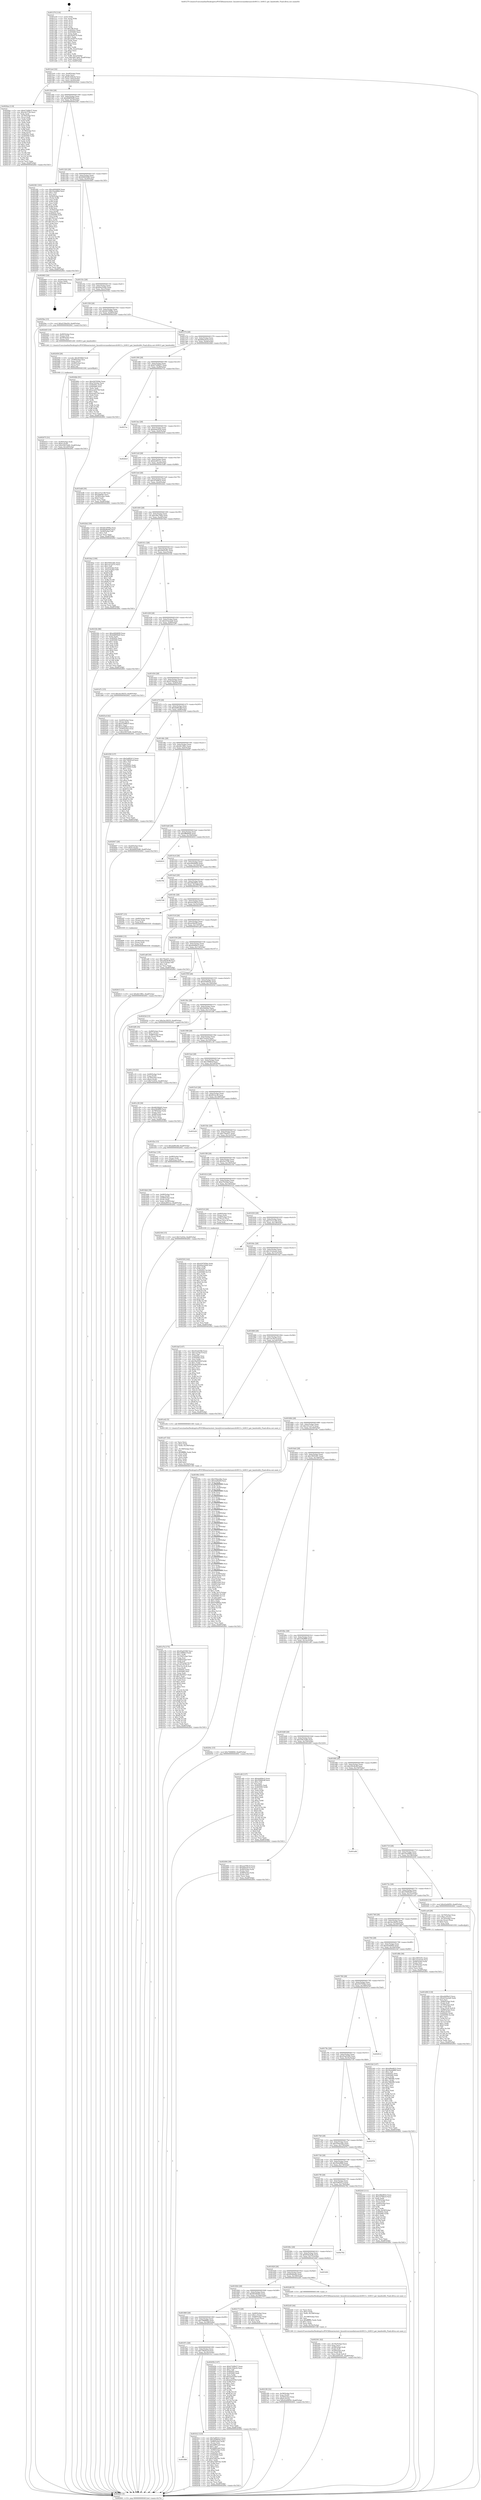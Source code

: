 digraph "0x401270" {
  label = "0x401270 (/mnt/c/Users/mathe/Desktop/tcc/POCII/binaries/extr_linuxdriversmediatunersfc0013.c_fc0013_get_bandwidth_Final-ollvm.out::main(0))"
  labelloc = "t"
  node[shape=record]

  Entry [label="",width=0.3,height=0.3,shape=circle,fillcolor=black,style=filled]
  "0x4012e4" [label="{
     0x4012e4 [32]\l
     | [instrs]\l
     &nbsp;&nbsp;0x4012e4 \<+6\>: mov -0xa8(%rbp),%eax\l
     &nbsp;&nbsp;0x4012ea \<+2\>: mov %eax,%ecx\l
     &nbsp;&nbsp;0x4012ec \<+6\>: sub $0x8c329a34,%ecx\l
     &nbsp;&nbsp;0x4012f2 \<+6\>: mov %eax,-0xbc(%rbp)\l
     &nbsp;&nbsp;0x4012f8 \<+6\>: mov %ecx,-0xc0(%rbp)\l
     &nbsp;&nbsp;0x4012fe \<+6\>: je 00000000004020ee \<main+0xe7e\>\l
  }"]
  "0x4020ee" [label="{
     0x4020ee [118]\l
     | [instrs]\l
     &nbsp;&nbsp;0x4020ee \<+5\>: mov $0xb7249b37,%eax\l
     &nbsp;&nbsp;0x4020f3 \<+5\>: mov $0xc9c570b,%ecx\l
     &nbsp;&nbsp;0x4020f8 \<+2\>: xor %edx,%edx\l
     &nbsp;&nbsp;0x4020fa \<+4\>: mov -0x78(%rbp),%rsi\l
     &nbsp;&nbsp;0x4020fe \<+2\>: mov (%rsi),%edi\l
     &nbsp;&nbsp;0x402100 \<+3\>: mov %edx,%r8d\l
     &nbsp;&nbsp;0x402103 \<+3\>: sub %edi,%r8d\l
     &nbsp;&nbsp;0x402106 \<+2\>: mov %edx,%edi\l
     &nbsp;&nbsp;0x402108 \<+3\>: sub $0x1,%edi\l
     &nbsp;&nbsp;0x40210b \<+3\>: add %edi,%r8d\l
     &nbsp;&nbsp;0x40210e \<+2\>: mov %edx,%edi\l
     &nbsp;&nbsp;0x402110 \<+3\>: sub %r8d,%edi\l
     &nbsp;&nbsp;0x402113 \<+4\>: mov -0x78(%rbp),%rsi\l
     &nbsp;&nbsp;0x402117 \<+2\>: mov %edi,(%rsi)\l
     &nbsp;&nbsp;0x402119 \<+7\>: mov 0x40505c,%edi\l
     &nbsp;&nbsp;0x402120 \<+8\>: mov 0x405060,%r8d\l
     &nbsp;&nbsp;0x402128 \<+3\>: sub $0x1,%edx\l
     &nbsp;&nbsp;0x40212b \<+3\>: mov %edi,%r9d\l
     &nbsp;&nbsp;0x40212e \<+3\>: add %edx,%r9d\l
     &nbsp;&nbsp;0x402131 \<+4\>: imul %r9d,%edi\l
     &nbsp;&nbsp;0x402135 \<+3\>: and $0x1,%edi\l
     &nbsp;&nbsp;0x402138 \<+3\>: cmp $0x0,%edi\l
     &nbsp;&nbsp;0x40213b \<+4\>: sete %r10b\l
     &nbsp;&nbsp;0x40213f \<+4\>: cmp $0xa,%r8d\l
     &nbsp;&nbsp;0x402143 \<+4\>: setl %r11b\l
     &nbsp;&nbsp;0x402147 \<+3\>: mov %r10b,%bl\l
     &nbsp;&nbsp;0x40214a \<+3\>: and %r11b,%bl\l
     &nbsp;&nbsp;0x40214d \<+3\>: xor %r11b,%r10b\l
     &nbsp;&nbsp;0x402150 \<+3\>: or %r10b,%bl\l
     &nbsp;&nbsp;0x402153 \<+3\>: test $0x1,%bl\l
     &nbsp;&nbsp;0x402156 \<+3\>: cmovne %ecx,%eax\l
     &nbsp;&nbsp;0x402159 \<+6\>: mov %eax,-0xa8(%rbp)\l
     &nbsp;&nbsp;0x40215f \<+5\>: jmp 0000000000402841 \<main+0x15d1\>\l
  }"]
  "0x401304" [label="{
     0x401304 [28]\l
     | [instrs]\l
     &nbsp;&nbsp;0x401304 \<+5\>: jmp 0000000000401309 \<main+0x99\>\l
     &nbsp;&nbsp;0x401309 \<+6\>: mov -0xbc(%rbp),%eax\l
     &nbsp;&nbsp;0x40130f \<+5\>: sub $0x8d8f56d9,%eax\l
     &nbsp;&nbsp;0x401314 \<+6\>: mov %eax,-0xc4(%rbp)\l
     &nbsp;&nbsp;0x40131a \<+6\>: je 0000000000402381 \<main+0x1111\>\l
  }"]
  Exit [label="",width=0.3,height=0.3,shape=circle,fillcolor=black,style=filled,peripheries=2]
  "0x402381" [label="{
     0x402381 [181]\l
     | [instrs]\l
     &nbsp;&nbsp;0x402381 \<+5\>: mov $0xe4004609,%eax\l
     &nbsp;&nbsp;0x402386 \<+5\>: mov $0x33ed4f6d,%ecx\l
     &nbsp;&nbsp;0x40238b \<+2\>: mov $0x1,%dl\l
     &nbsp;&nbsp;0x40238d \<+2\>: xor %esi,%esi\l
     &nbsp;&nbsp;0x40238f \<+4\>: mov -0x50(%rbp),%rdi\l
     &nbsp;&nbsp;0x402393 \<+3\>: mov (%rdi),%r8d\l
     &nbsp;&nbsp;0x402396 \<+3\>: mov %esi,%r9d\l
     &nbsp;&nbsp;0x402399 \<+3\>: sub %r8d,%r9d\l
     &nbsp;&nbsp;0x40239c \<+3\>: mov %esi,%r8d\l
     &nbsp;&nbsp;0x40239f \<+4\>: sub $0x1,%r8d\l
     &nbsp;&nbsp;0x4023a3 \<+3\>: add %r8d,%r9d\l
     &nbsp;&nbsp;0x4023a6 \<+3\>: sub %r9d,%esi\l
     &nbsp;&nbsp;0x4023a9 \<+4\>: mov -0x50(%rbp),%rdi\l
     &nbsp;&nbsp;0x4023ad \<+2\>: mov %esi,(%rdi)\l
     &nbsp;&nbsp;0x4023af \<+7\>: mov 0x40505c,%esi\l
     &nbsp;&nbsp;0x4023b6 \<+8\>: mov 0x405060,%r8d\l
     &nbsp;&nbsp;0x4023be \<+3\>: mov %esi,%r9d\l
     &nbsp;&nbsp;0x4023c1 \<+7\>: sub $0x7f51ce7c,%r9d\l
     &nbsp;&nbsp;0x4023c8 \<+4\>: sub $0x1,%r9d\l
     &nbsp;&nbsp;0x4023cc \<+7\>: add $0x7f51ce7c,%r9d\l
     &nbsp;&nbsp;0x4023d3 \<+4\>: imul %r9d,%esi\l
     &nbsp;&nbsp;0x4023d7 \<+3\>: and $0x1,%esi\l
     &nbsp;&nbsp;0x4023da \<+3\>: cmp $0x0,%esi\l
     &nbsp;&nbsp;0x4023dd \<+4\>: sete %r10b\l
     &nbsp;&nbsp;0x4023e1 \<+4\>: cmp $0xa,%r8d\l
     &nbsp;&nbsp;0x4023e5 \<+4\>: setl %r11b\l
     &nbsp;&nbsp;0x4023e9 \<+3\>: mov %r10b,%bl\l
     &nbsp;&nbsp;0x4023ec \<+3\>: xor $0xff,%bl\l
     &nbsp;&nbsp;0x4023ef \<+3\>: mov %r11b,%r14b\l
     &nbsp;&nbsp;0x4023f2 \<+4\>: xor $0xff,%r14b\l
     &nbsp;&nbsp;0x4023f6 \<+3\>: xor $0x0,%dl\l
     &nbsp;&nbsp;0x4023f9 \<+3\>: mov %bl,%r15b\l
     &nbsp;&nbsp;0x4023fc \<+4\>: and $0x0,%r15b\l
     &nbsp;&nbsp;0x402400 \<+3\>: and %dl,%r10b\l
     &nbsp;&nbsp;0x402403 \<+3\>: mov %r14b,%r12b\l
     &nbsp;&nbsp;0x402406 \<+4\>: and $0x0,%r12b\l
     &nbsp;&nbsp;0x40240a \<+3\>: and %dl,%r11b\l
     &nbsp;&nbsp;0x40240d \<+3\>: or %r10b,%r15b\l
     &nbsp;&nbsp;0x402410 \<+3\>: or %r11b,%r12b\l
     &nbsp;&nbsp;0x402413 \<+3\>: xor %r12b,%r15b\l
     &nbsp;&nbsp;0x402416 \<+3\>: or %r14b,%bl\l
     &nbsp;&nbsp;0x402419 \<+3\>: xor $0xff,%bl\l
     &nbsp;&nbsp;0x40241c \<+3\>: or $0x0,%dl\l
     &nbsp;&nbsp;0x40241f \<+2\>: and %dl,%bl\l
     &nbsp;&nbsp;0x402421 \<+3\>: or %bl,%r15b\l
     &nbsp;&nbsp;0x402424 \<+4\>: test $0x1,%r15b\l
     &nbsp;&nbsp;0x402428 \<+3\>: cmovne %ecx,%eax\l
     &nbsp;&nbsp;0x40242b \<+6\>: mov %eax,-0xa8(%rbp)\l
     &nbsp;&nbsp;0x402431 \<+5\>: jmp 0000000000402841 \<main+0x15d1\>\l
  }"]
  "0x401320" [label="{
     0x401320 [28]\l
     | [instrs]\l
     &nbsp;&nbsp;0x401320 \<+5\>: jmp 0000000000401325 \<main+0xb5\>\l
     &nbsp;&nbsp;0x401325 \<+6\>: mov -0xbc(%rbp),%eax\l
     &nbsp;&nbsp;0x40132b \<+5\>: sub $0x8d9020d8,%eax\l
     &nbsp;&nbsp;0x401330 \<+6\>: mov %eax,-0xc8(%rbp)\l
     &nbsp;&nbsp;0x401336 \<+6\>: je 0000000000402663 \<main+0x13f3\>\l
  }"]
  "0x402615" [label="{
     0x402615 [15]\l
     | [instrs]\l
     &nbsp;&nbsp;0x402615 \<+10\>: movl $0xdb15ff2c,-0xa8(%rbp)\l
     &nbsp;&nbsp;0x40261f \<+5\>: jmp 0000000000402841 \<main+0x15d1\>\l
  }"]
  "0x402663" [label="{
     0x402663 [24]\l
     | [instrs]\l
     &nbsp;&nbsp;0x402663 \<+7\>: mov -0xa0(%rbp),%rax\l
     &nbsp;&nbsp;0x40266a \<+2\>: mov (%rax),%eax\l
     &nbsp;&nbsp;0x40266c \<+4\>: lea -0x28(%rbp),%rsp\l
     &nbsp;&nbsp;0x402670 \<+1\>: pop %rbx\l
     &nbsp;&nbsp;0x402671 \<+2\>: pop %r12\l
     &nbsp;&nbsp;0x402673 \<+2\>: pop %r13\l
     &nbsp;&nbsp;0x402675 \<+2\>: pop %r14\l
     &nbsp;&nbsp;0x402677 \<+2\>: pop %r15\l
     &nbsp;&nbsp;0x402679 \<+1\>: pop %rbp\l
     &nbsp;&nbsp;0x40267a \<+1\>: ret\l
  }"]
  "0x40133c" [label="{
     0x40133c [28]\l
     | [instrs]\l
     &nbsp;&nbsp;0x40133c \<+5\>: jmp 0000000000401341 \<main+0xd1\>\l
     &nbsp;&nbsp;0x401341 \<+6\>: mov -0xbc(%rbp),%eax\l
     &nbsp;&nbsp;0x401347 \<+5\>: sub $0xb0a224d4,%eax\l
     &nbsp;&nbsp;0x40134c \<+6\>: mov %eax,-0xcc(%rbp)\l
     &nbsp;&nbsp;0x401352 \<+6\>: je 00000000004025be \<main+0x134e\>\l
  }"]
  "0x402606" [label="{
     0x402606 [15]\l
     | [instrs]\l
     &nbsp;&nbsp;0x402606 \<+4\>: mov -0x58(%rbp),%rax\l
     &nbsp;&nbsp;0x40260a \<+3\>: mov (%rax),%rax\l
     &nbsp;&nbsp;0x40260d \<+3\>: mov %rax,%rdi\l
     &nbsp;&nbsp;0x402610 \<+5\>: call 0000000000401030 \<free@plt\>\l
     | [calls]\l
     &nbsp;&nbsp;0x401030 \{1\} (unknown)\l
  }"]
  "0x4025be" [label="{
     0x4025be [15]\l
     | [instrs]\l
     &nbsp;&nbsp;0x4025be \<+10\>: movl $0xd159ed34,-0xa8(%rbp)\l
     &nbsp;&nbsp;0x4025c8 \<+5\>: jmp 0000000000402841 \<main+0x15d1\>\l
  }"]
  "0x401358" [label="{
     0x401358 [28]\l
     | [instrs]\l
     &nbsp;&nbsp;0x401358 \<+5\>: jmp 000000000040135d \<main+0xed\>\l
     &nbsp;&nbsp;0x40135d \<+6\>: mov -0xbc(%rbp),%eax\l
     &nbsp;&nbsp;0x401363 \<+5\>: sub $0xb615668a,%eax\l
     &nbsp;&nbsp;0x401368 \<+6\>: mov %eax,-0xd0(%rbp)\l
     &nbsp;&nbsp;0x40136e \<+6\>: je 0000000000402445 \<main+0x11d5\>\l
  }"]
  "0x402530" [label="{
     0x402530 [142]\l
     | [instrs]\l
     &nbsp;&nbsp;0x402530 \<+5\>: mov $0x430765bb,%edx\l
     &nbsp;&nbsp;0x402535 \<+5\>: mov $0xb0a224d4,%esi\l
     &nbsp;&nbsp;0x40253a \<+3\>: mov $0x1,%r8b\l
     &nbsp;&nbsp;0x40253d \<+3\>: xor %r9d,%r9d\l
     &nbsp;&nbsp;0x402540 \<+8\>: mov 0x40505c,%r10d\l
     &nbsp;&nbsp;0x402548 \<+8\>: mov 0x405060,%r11d\l
     &nbsp;&nbsp;0x402550 \<+4\>: sub $0x1,%r9d\l
     &nbsp;&nbsp;0x402554 \<+3\>: mov %r10d,%ebx\l
     &nbsp;&nbsp;0x402557 \<+3\>: add %r9d,%ebx\l
     &nbsp;&nbsp;0x40255a \<+4\>: imul %ebx,%r10d\l
     &nbsp;&nbsp;0x40255e \<+4\>: and $0x1,%r10d\l
     &nbsp;&nbsp;0x402562 \<+4\>: cmp $0x0,%r10d\l
     &nbsp;&nbsp;0x402566 \<+4\>: sete %r14b\l
     &nbsp;&nbsp;0x40256a \<+4\>: cmp $0xa,%r11d\l
     &nbsp;&nbsp;0x40256e \<+4\>: setl %r15b\l
     &nbsp;&nbsp;0x402572 \<+3\>: mov %r14b,%r12b\l
     &nbsp;&nbsp;0x402575 \<+4\>: xor $0xff,%r12b\l
     &nbsp;&nbsp;0x402579 \<+3\>: mov %r15b,%r13b\l
     &nbsp;&nbsp;0x40257c \<+4\>: xor $0xff,%r13b\l
     &nbsp;&nbsp;0x402580 \<+4\>: xor $0x0,%r8b\l
     &nbsp;&nbsp;0x402584 \<+3\>: mov %r12b,%al\l
     &nbsp;&nbsp;0x402587 \<+2\>: and $0x0,%al\l
     &nbsp;&nbsp;0x402589 \<+3\>: and %r8b,%r14b\l
     &nbsp;&nbsp;0x40258c \<+3\>: mov %r13b,%cl\l
     &nbsp;&nbsp;0x40258f \<+3\>: and $0x0,%cl\l
     &nbsp;&nbsp;0x402592 \<+3\>: and %r8b,%r15b\l
     &nbsp;&nbsp;0x402595 \<+3\>: or %r14b,%al\l
     &nbsp;&nbsp;0x402598 \<+3\>: or %r15b,%cl\l
     &nbsp;&nbsp;0x40259b \<+2\>: xor %cl,%al\l
     &nbsp;&nbsp;0x40259d \<+3\>: or %r13b,%r12b\l
     &nbsp;&nbsp;0x4025a0 \<+4\>: xor $0xff,%r12b\l
     &nbsp;&nbsp;0x4025a4 \<+4\>: or $0x0,%r8b\l
     &nbsp;&nbsp;0x4025a8 \<+3\>: and %r8b,%r12b\l
     &nbsp;&nbsp;0x4025ab \<+3\>: or %r12b,%al\l
     &nbsp;&nbsp;0x4025ae \<+2\>: test $0x1,%al\l
     &nbsp;&nbsp;0x4025b0 \<+3\>: cmovne %esi,%edx\l
     &nbsp;&nbsp;0x4025b3 \<+6\>: mov %edx,-0xa8(%rbp)\l
     &nbsp;&nbsp;0x4025b9 \<+5\>: jmp 0000000000402841 \<main+0x15d1\>\l
  }"]
  "0x402445" [label="{
     0x402445 [19]\l
     | [instrs]\l
     &nbsp;&nbsp;0x402445 \<+4\>: mov -0x80(%rbp),%rax\l
     &nbsp;&nbsp;0x402449 \<+3\>: mov (%rax),%rdi\l
     &nbsp;&nbsp;0x40244c \<+4\>: mov -0x58(%rbp),%rax\l
     &nbsp;&nbsp;0x402450 \<+3\>: mov (%rax),%rsi\l
     &nbsp;&nbsp;0x402453 \<+5\>: call 0000000000401240 \<fc0013_get_bandwidth\>\l
     | [calls]\l
     &nbsp;&nbsp;0x401240 \{1\} (/mnt/c/Users/mathe/Desktop/tcc/POCII/binaries/extr_linuxdriversmediatunersfc0013.c_fc0013_get_bandwidth_Final-ollvm.out::fc0013_get_bandwidth)\l
  }"]
  "0x401374" [label="{
     0x401374 [28]\l
     | [instrs]\l
     &nbsp;&nbsp;0x401374 \<+5\>: jmp 0000000000401379 \<main+0x109\>\l
     &nbsp;&nbsp;0x401379 \<+6\>: mov -0xbc(%rbp),%eax\l
     &nbsp;&nbsp;0x40137f \<+5\>: sub $0xb64eeb19,%eax\l
     &nbsp;&nbsp;0x401384 \<+6\>: mov %eax,-0xd4(%rbp)\l
     &nbsp;&nbsp;0x40138a \<+6\>: je 00000000004024bb \<main+0x124b\>\l
  }"]
  "0x402475" [label="{
     0x402475 [31]\l
     | [instrs]\l
     &nbsp;&nbsp;0x402475 \<+4\>: mov -0x40(%rbp),%rdi\l
     &nbsp;&nbsp;0x402479 \<+6\>: movl $0x0,(%rdi)\l
     &nbsp;&nbsp;0x40247f \<+10\>: movl $0x25815e80,-0xa8(%rbp)\l
     &nbsp;&nbsp;0x402489 \<+6\>: mov %eax,-0x1a0(%rbp)\l
     &nbsp;&nbsp;0x40248f \<+5\>: jmp 0000000000402841 \<main+0x15d1\>\l
  }"]
  "0x4024bb" [label="{
     0x4024bb [91]\l
     | [instrs]\l
     &nbsp;&nbsp;0x4024bb \<+5\>: mov $0x430765bb,%eax\l
     &nbsp;&nbsp;0x4024c0 \<+5\>: mov $0xe7b52ba,%ecx\l
     &nbsp;&nbsp;0x4024c5 \<+7\>: mov 0x40505c,%edx\l
     &nbsp;&nbsp;0x4024cc \<+7\>: mov 0x405060,%esi\l
     &nbsp;&nbsp;0x4024d3 \<+2\>: mov %edx,%edi\l
     &nbsp;&nbsp;0x4024d5 \<+6\>: add $0xecad270d,%edi\l
     &nbsp;&nbsp;0x4024db \<+3\>: sub $0x1,%edi\l
     &nbsp;&nbsp;0x4024de \<+6\>: sub $0xecad270d,%edi\l
     &nbsp;&nbsp;0x4024e4 \<+3\>: imul %edi,%edx\l
     &nbsp;&nbsp;0x4024e7 \<+3\>: and $0x1,%edx\l
     &nbsp;&nbsp;0x4024ea \<+3\>: cmp $0x0,%edx\l
     &nbsp;&nbsp;0x4024ed \<+4\>: sete %r8b\l
     &nbsp;&nbsp;0x4024f1 \<+3\>: cmp $0xa,%esi\l
     &nbsp;&nbsp;0x4024f4 \<+4\>: setl %r9b\l
     &nbsp;&nbsp;0x4024f8 \<+3\>: mov %r8b,%r10b\l
     &nbsp;&nbsp;0x4024fb \<+3\>: and %r9b,%r10b\l
     &nbsp;&nbsp;0x4024fe \<+3\>: xor %r9b,%r8b\l
     &nbsp;&nbsp;0x402501 \<+3\>: or %r8b,%r10b\l
     &nbsp;&nbsp;0x402504 \<+4\>: test $0x1,%r10b\l
     &nbsp;&nbsp;0x402508 \<+3\>: cmovne %ecx,%eax\l
     &nbsp;&nbsp;0x40250b \<+6\>: mov %eax,-0xa8(%rbp)\l
     &nbsp;&nbsp;0x402511 \<+5\>: jmp 0000000000402841 \<main+0x15d1\>\l
  }"]
  "0x401390" [label="{
     0x401390 [28]\l
     | [instrs]\l
     &nbsp;&nbsp;0x401390 \<+5\>: jmp 0000000000401395 \<main+0x125\>\l
     &nbsp;&nbsp;0x401395 \<+6\>: mov -0xbc(%rbp),%eax\l
     &nbsp;&nbsp;0x40139b \<+5\>: sub $0xb7249b37,%eax\l
     &nbsp;&nbsp;0x4013a0 \<+6\>: mov %eax,-0xd8(%rbp)\l
     &nbsp;&nbsp;0x4013a6 \<+6\>: je 00000000004027ac \<main+0x153c\>\l
  }"]
  "0x402458" [label="{
     0x402458 [29]\l
     | [instrs]\l
     &nbsp;&nbsp;0x402458 \<+10\>: movabs $0x4030b6,%rdi\l
     &nbsp;&nbsp;0x402462 \<+4\>: mov -0x48(%rbp),%rsi\l
     &nbsp;&nbsp;0x402466 \<+2\>: mov %eax,(%rsi)\l
     &nbsp;&nbsp;0x402468 \<+4\>: mov -0x48(%rbp),%rsi\l
     &nbsp;&nbsp;0x40246c \<+2\>: mov (%rsi),%esi\l
     &nbsp;&nbsp;0x40246e \<+2\>: mov $0x0,%al\l
     &nbsp;&nbsp;0x402470 \<+5\>: call 0000000000401040 \<printf@plt\>\l
     | [calls]\l
     &nbsp;&nbsp;0x401040 \{1\} (unknown)\l
  }"]
  "0x4027ac" [label="{
     0x4027ac\l
  }", style=dashed]
  "0x4013ac" [label="{
     0x4013ac [28]\l
     | [instrs]\l
     &nbsp;&nbsp;0x4013ac \<+5\>: jmp 00000000004013b1 \<main+0x141\>\l
     &nbsp;&nbsp;0x4013b1 \<+6\>: mov -0xbc(%rbp),%eax\l
     &nbsp;&nbsp;0x4013b7 \<+5\>: sub $0xbe6cf22d,%eax\l
     &nbsp;&nbsp;0x4013bc \<+6\>: mov %eax,-0xdc(%rbp)\l
     &nbsp;&nbsp;0x4013c2 \<+6\>: je 00000000004026c0 \<main+0x1450\>\l
  }"]
  "0x402301" [label="{
     0x402301 [42]\l
     | [instrs]\l
     &nbsp;&nbsp;0x402301 \<+6\>: mov -0x19c(%rbp),%ecx\l
     &nbsp;&nbsp;0x402307 \<+3\>: imul %eax,%ecx\l
     &nbsp;&nbsp;0x40230a \<+4\>: mov -0x58(%rbp),%rdi\l
     &nbsp;&nbsp;0x40230e \<+3\>: mov (%rdi),%rdi\l
     &nbsp;&nbsp;0x402311 \<+4\>: mov -0x50(%rbp),%r8\l
     &nbsp;&nbsp;0x402315 \<+3\>: movslq (%r8),%r8\l
     &nbsp;&nbsp;0x402318 \<+4\>: mov %ecx,(%rdi,%r8,4)\l
     &nbsp;&nbsp;0x40231c \<+10\>: movl $0xcb955c81,-0xa8(%rbp)\l
     &nbsp;&nbsp;0x402326 \<+5\>: jmp 0000000000402841 \<main+0x15d1\>\l
  }"]
  "0x4026c0" [label="{
     0x4026c0\l
  }", style=dashed]
  "0x4013c8" [label="{
     0x4013c8 [28]\l
     | [instrs]\l
     &nbsp;&nbsp;0x4013c8 \<+5\>: jmp 00000000004013cd \<main+0x15d\>\l
     &nbsp;&nbsp;0x4013cd \<+6\>: mov -0xbc(%rbp),%eax\l
     &nbsp;&nbsp;0x4013d3 \<+5\>: sub $0xbe9f31ec,%eax\l
     &nbsp;&nbsp;0x4013d8 \<+6\>: mov %eax,-0xe0(%rbp)\l
     &nbsp;&nbsp;0x4013de \<+6\>: je 0000000000401bd8 \<main+0x968\>\l
  }"]
  "0x4022d5" [label="{
     0x4022d5 [44]\l
     | [instrs]\l
     &nbsp;&nbsp;0x4022d5 \<+2\>: xor %ecx,%ecx\l
     &nbsp;&nbsp;0x4022d7 \<+5\>: mov $0x2,%edx\l
     &nbsp;&nbsp;0x4022dc \<+6\>: mov %edx,-0x198(%rbp)\l
     &nbsp;&nbsp;0x4022e2 \<+1\>: cltd\l
     &nbsp;&nbsp;0x4022e3 \<+6\>: mov -0x198(%rbp),%esi\l
     &nbsp;&nbsp;0x4022e9 \<+2\>: idiv %esi\l
     &nbsp;&nbsp;0x4022eb \<+6\>: imul $0xfffffffe,%edx,%edx\l
     &nbsp;&nbsp;0x4022f1 \<+3\>: sub $0x1,%ecx\l
     &nbsp;&nbsp;0x4022f4 \<+2\>: sub %ecx,%edx\l
     &nbsp;&nbsp;0x4022f6 \<+6\>: mov %edx,-0x19c(%rbp)\l
     &nbsp;&nbsp;0x4022fc \<+5\>: call 0000000000401160 \<next_i\>\l
     | [calls]\l
     &nbsp;&nbsp;0x401160 \{1\} (/mnt/c/Users/mathe/Desktop/tcc/POCII/binaries/extr_linuxdriversmediatunersfc0013.c_fc0013_get_bandwidth_Final-ollvm.out::next_i)\l
  }"]
  "0x401bd8" [label="{
     0x401bd8 [30]\l
     | [instrs]\l
     &nbsp;&nbsp;0x401bd8 \<+5\>: mov $0x127a1c06,%eax\l
     &nbsp;&nbsp;0x401bdd \<+5\>: mov $0x2b60de,%ecx\l
     &nbsp;&nbsp;0x401be2 \<+3\>: mov -0x30(%rbp),%edx\l
     &nbsp;&nbsp;0x401be5 \<+3\>: cmp $0x0,%edx\l
     &nbsp;&nbsp;0x401be8 \<+3\>: cmove %ecx,%eax\l
     &nbsp;&nbsp;0x401beb \<+6\>: mov %eax,-0xa8(%rbp)\l
     &nbsp;&nbsp;0x401bf1 \<+5\>: jmp 0000000000402841 \<main+0x15d1\>\l
  }"]
  "0x4013e4" [label="{
     0x4013e4 [28]\l
     | [instrs]\l
     &nbsp;&nbsp;0x4013e4 \<+5\>: jmp 00000000004013e9 \<main+0x179\>\l
     &nbsp;&nbsp;0x4013e9 \<+6\>: mov -0xbc(%rbp),%eax\l
     &nbsp;&nbsp;0x4013ef \<+5\>: sub $0xc478dbc4,%eax\l
     &nbsp;&nbsp;0x4013f4 \<+6\>: mov %eax,-0xe4(%rbp)\l
     &nbsp;&nbsp;0x4013fa \<+6\>: je 00000000004022b2 \<main+0x1042\>\l
  }"]
  "0x402190" [label="{
     0x402190 [32]\l
     | [instrs]\l
     &nbsp;&nbsp;0x402190 \<+4\>: mov -0x58(%rbp),%rdi\l
     &nbsp;&nbsp;0x402194 \<+3\>: mov %rax,(%rdi)\l
     &nbsp;&nbsp;0x402197 \<+4\>: mov -0x50(%rbp),%rax\l
     &nbsp;&nbsp;0x40219b \<+6\>: movl $0x0,(%rax)\l
     &nbsp;&nbsp;0x4021a1 \<+10\>: movl $0x42e64f50,-0xa8(%rbp)\l
     &nbsp;&nbsp;0x4021ab \<+5\>: jmp 0000000000402841 \<main+0x15d1\>\l
  }"]
  "0x4022b2" [label="{
     0x4022b2 [30]\l
     | [instrs]\l
     &nbsp;&nbsp;0x4022b2 \<+5\>: mov $0xb615668a,%eax\l
     &nbsp;&nbsp;0x4022b7 \<+5\>: mov $0x692fbe6d,%ecx\l
     &nbsp;&nbsp;0x4022bc \<+3\>: mov -0x29(%rbp),%dl\l
     &nbsp;&nbsp;0x4022bf \<+3\>: test $0x1,%dl\l
     &nbsp;&nbsp;0x4022c2 \<+3\>: cmovne %ecx,%eax\l
     &nbsp;&nbsp;0x4022c5 \<+6\>: mov %eax,-0xa8(%rbp)\l
     &nbsp;&nbsp;0x4022cb \<+5\>: jmp 0000000000402841 \<main+0x15d1\>\l
  }"]
  "0x401400" [label="{
     0x401400 [28]\l
     | [instrs]\l
     &nbsp;&nbsp;0x401400 \<+5\>: jmp 0000000000401405 \<main+0x195\>\l
     &nbsp;&nbsp;0x401405 \<+6\>: mov -0xbc(%rbp),%eax\l
     &nbsp;&nbsp;0x40140b \<+5\>: sub $0xc8dc7b64,%eax\l
     &nbsp;&nbsp;0x401410 \<+6\>: mov %eax,-0xe8(%rbp)\l
     &nbsp;&nbsp;0x401416 \<+6\>: je 00000000004018a2 \<main+0x632\>\l
  }"]
  "0x401898" [label="{
     0x401898\l
  }", style=dashed]
  "0x4018a2" [label="{
     0x4018a2 [106]\l
     | [instrs]\l
     &nbsp;&nbsp;0x4018a2 \<+5\>: mov $0x550ee26e,%eax\l
     &nbsp;&nbsp;0x4018a7 \<+5\>: mov $0x1d1ce27e,%ecx\l
     &nbsp;&nbsp;0x4018ac \<+2\>: mov $0x1,%dl\l
     &nbsp;&nbsp;0x4018ae \<+7\>: mov -0xa2(%rbp),%sil\l
     &nbsp;&nbsp;0x4018b5 \<+7\>: mov -0xa1(%rbp),%dil\l
     &nbsp;&nbsp;0x4018bc \<+3\>: mov %sil,%r8b\l
     &nbsp;&nbsp;0x4018bf \<+4\>: xor $0xff,%r8b\l
     &nbsp;&nbsp;0x4018c3 \<+3\>: mov %dil,%r9b\l
     &nbsp;&nbsp;0x4018c6 \<+4\>: xor $0xff,%r9b\l
     &nbsp;&nbsp;0x4018ca \<+3\>: xor $0x1,%dl\l
     &nbsp;&nbsp;0x4018cd \<+3\>: mov %r8b,%r10b\l
     &nbsp;&nbsp;0x4018d0 \<+4\>: and $0xff,%r10b\l
     &nbsp;&nbsp;0x4018d4 \<+3\>: and %dl,%sil\l
     &nbsp;&nbsp;0x4018d7 \<+3\>: mov %r9b,%r11b\l
     &nbsp;&nbsp;0x4018da \<+4\>: and $0xff,%r11b\l
     &nbsp;&nbsp;0x4018de \<+3\>: and %dl,%dil\l
     &nbsp;&nbsp;0x4018e1 \<+3\>: or %sil,%r10b\l
     &nbsp;&nbsp;0x4018e4 \<+3\>: or %dil,%r11b\l
     &nbsp;&nbsp;0x4018e7 \<+3\>: xor %r11b,%r10b\l
     &nbsp;&nbsp;0x4018ea \<+3\>: or %r9b,%r8b\l
     &nbsp;&nbsp;0x4018ed \<+4\>: xor $0xff,%r8b\l
     &nbsp;&nbsp;0x4018f1 \<+3\>: or $0x1,%dl\l
     &nbsp;&nbsp;0x4018f4 \<+3\>: and %dl,%r8b\l
     &nbsp;&nbsp;0x4018f7 \<+3\>: or %r8b,%r10b\l
     &nbsp;&nbsp;0x4018fa \<+4\>: test $0x1,%r10b\l
     &nbsp;&nbsp;0x4018fe \<+3\>: cmovne %ecx,%eax\l
     &nbsp;&nbsp;0x401901 \<+6\>: mov %eax,-0xa8(%rbp)\l
     &nbsp;&nbsp;0x401907 \<+5\>: jmp 0000000000402841 \<main+0x15d1\>\l
  }"]
  "0x40141c" [label="{
     0x40141c [28]\l
     | [instrs]\l
     &nbsp;&nbsp;0x40141c \<+5\>: jmp 0000000000401421 \<main+0x1b1\>\l
     &nbsp;&nbsp;0x401421 \<+6\>: mov -0xbc(%rbp),%eax\l
     &nbsp;&nbsp;0x401427 \<+5\>: sub $0xcb955c81,%eax\l
     &nbsp;&nbsp;0x40142c \<+6\>: mov %eax,-0xec(%rbp)\l
     &nbsp;&nbsp;0x401432 \<+6\>: je 000000000040232b \<main+0x10bb\>\l
  }"]
  "0x402841" [label="{
     0x402841 [5]\l
     | [instrs]\l
     &nbsp;&nbsp;0x402841 \<+5\>: jmp 00000000004012e4 \<main+0x74\>\l
  }"]
  "0x401270" [label="{
     0x401270 [116]\l
     | [instrs]\l
     &nbsp;&nbsp;0x401270 \<+1\>: push %rbp\l
     &nbsp;&nbsp;0x401271 \<+3\>: mov %rsp,%rbp\l
     &nbsp;&nbsp;0x401274 \<+2\>: push %r15\l
     &nbsp;&nbsp;0x401276 \<+2\>: push %r14\l
     &nbsp;&nbsp;0x401278 \<+2\>: push %r13\l
     &nbsp;&nbsp;0x40127a \<+2\>: push %r12\l
     &nbsp;&nbsp;0x40127c \<+1\>: push %rbx\l
     &nbsp;&nbsp;0x40127d \<+7\>: sub $0x198,%rsp\l
     &nbsp;&nbsp;0x401284 \<+7\>: mov 0x40505c,%eax\l
     &nbsp;&nbsp;0x40128b \<+7\>: mov 0x405060,%ecx\l
     &nbsp;&nbsp;0x401292 \<+2\>: mov %eax,%edx\l
     &nbsp;&nbsp;0x401294 \<+6\>: sub $0xc92657d,%edx\l
     &nbsp;&nbsp;0x40129a \<+3\>: sub $0x1,%edx\l
     &nbsp;&nbsp;0x40129d \<+6\>: add $0xc92657d,%edx\l
     &nbsp;&nbsp;0x4012a3 \<+3\>: imul %edx,%eax\l
     &nbsp;&nbsp;0x4012a6 \<+3\>: and $0x1,%eax\l
     &nbsp;&nbsp;0x4012a9 \<+3\>: cmp $0x0,%eax\l
     &nbsp;&nbsp;0x4012ac \<+4\>: sete %r8b\l
     &nbsp;&nbsp;0x4012b0 \<+4\>: and $0x1,%r8b\l
     &nbsp;&nbsp;0x4012b4 \<+7\>: mov %r8b,-0xa2(%rbp)\l
     &nbsp;&nbsp;0x4012bb \<+3\>: cmp $0xa,%ecx\l
     &nbsp;&nbsp;0x4012be \<+4\>: setl %r8b\l
     &nbsp;&nbsp;0x4012c2 \<+4\>: and $0x1,%r8b\l
     &nbsp;&nbsp;0x4012c6 \<+7\>: mov %r8b,-0xa1(%rbp)\l
     &nbsp;&nbsp;0x4012cd \<+10\>: movl $0xc8dc7b64,-0xa8(%rbp)\l
     &nbsp;&nbsp;0x4012d7 \<+6\>: mov %edi,-0xac(%rbp)\l
     &nbsp;&nbsp;0x4012dd \<+7\>: mov %rsi,-0xb8(%rbp)\l
  }"]
  "0x401fc2" [label="{
     0x401fc2 [123]\l
     | [instrs]\l
     &nbsp;&nbsp;0x401fc2 \<+5\>: mov $0x5e8f2413,%eax\l
     &nbsp;&nbsp;0x401fc7 \<+5\>: mov $0xef26842b,%ecx\l
     &nbsp;&nbsp;0x401fcc \<+4\>: mov -0x68(%rbp),%rdx\l
     &nbsp;&nbsp;0x401fd0 \<+2\>: mov (%rdx),%esi\l
     &nbsp;&nbsp;0x401fd2 \<+6\>: add $0xdd89caa0,%esi\l
     &nbsp;&nbsp;0x401fd8 \<+3\>: add $0x1,%esi\l
     &nbsp;&nbsp;0x401fdb \<+6\>: sub $0xdd89caa0,%esi\l
     &nbsp;&nbsp;0x401fe1 \<+4\>: mov -0x68(%rbp),%rdx\l
     &nbsp;&nbsp;0x401fe5 \<+2\>: mov %esi,(%rdx)\l
     &nbsp;&nbsp;0x401fe7 \<+7\>: mov 0x40505c,%esi\l
     &nbsp;&nbsp;0x401fee \<+7\>: mov 0x405060,%edi\l
     &nbsp;&nbsp;0x401ff5 \<+3\>: mov %esi,%r8d\l
     &nbsp;&nbsp;0x401ff8 \<+7\>: sub $0xa7b853ac,%r8d\l
     &nbsp;&nbsp;0x401fff \<+4\>: sub $0x1,%r8d\l
     &nbsp;&nbsp;0x402003 \<+7\>: add $0xa7b853ac,%r8d\l
     &nbsp;&nbsp;0x40200a \<+4\>: imul %r8d,%esi\l
     &nbsp;&nbsp;0x40200e \<+3\>: and $0x1,%esi\l
     &nbsp;&nbsp;0x402011 \<+3\>: cmp $0x0,%esi\l
     &nbsp;&nbsp;0x402014 \<+4\>: sete %r9b\l
     &nbsp;&nbsp;0x402018 \<+3\>: cmp $0xa,%edi\l
     &nbsp;&nbsp;0x40201b \<+4\>: setl %r10b\l
     &nbsp;&nbsp;0x40201f \<+3\>: mov %r9b,%r11b\l
     &nbsp;&nbsp;0x402022 \<+3\>: and %r10b,%r11b\l
     &nbsp;&nbsp;0x402025 \<+3\>: xor %r10b,%r9b\l
     &nbsp;&nbsp;0x402028 \<+3\>: or %r9b,%r11b\l
     &nbsp;&nbsp;0x40202b \<+4\>: test $0x1,%r11b\l
     &nbsp;&nbsp;0x40202f \<+3\>: cmovne %ecx,%eax\l
     &nbsp;&nbsp;0x402032 \<+6\>: mov %eax,-0xa8(%rbp)\l
     &nbsp;&nbsp;0x402038 \<+5\>: jmp 0000000000402841 \<main+0x15d1\>\l
  }"]
  "0x40232b" [label="{
     0x40232b [86]\l
     | [instrs]\l
     &nbsp;&nbsp;0x40232b \<+5\>: mov $0xe4004609,%eax\l
     &nbsp;&nbsp;0x402330 \<+5\>: mov $0x8d8f56d9,%ecx\l
     &nbsp;&nbsp;0x402335 \<+2\>: xor %edx,%edx\l
     &nbsp;&nbsp;0x402337 \<+7\>: mov 0x40505c,%esi\l
     &nbsp;&nbsp;0x40233e \<+7\>: mov 0x405060,%edi\l
     &nbsp;&nbsp;0x402345 \<+3\>: sub $0x1,%edx\l
     &nbsp;&nbsp;0x402348 \<+3\>: mov %esi,%r8d\l
     &nbsp;&nbsp;0x40234b \<+3\>: add %edx,%r8d\l
     &nbsp;&nbsp;0x40234e \<+4\>: imul %r8d,%esi\l
     &nbsp;&nbsp;0x402352 \<+3\>: and $0x1,%esi\l
     &nbsp;&nbsp;0x402355 \<+3\>: cmp $0x0,%esi\l
     &nbsp;&nbsp;0x402358 \<+4\>: sete %r9b\l
     &nbsp;&nbsp;0x40235c \<+3\>: cmp $0xa,%edi\l
     &nbsp;&nbsp;0x40235f \<+4\>: setl %r10b\l
     &nbsp;&nbsp;0x402363 \<+3\>: mov %r9b,%r11b\l
     &nbsp;&nbsp;0x402366 \<+3\>: and %r10b,%r11b\l
     &nbsp;&nbsp;0x402369 \<+3\>: xor %r10b,%r9b\l
     &nbsp;&nbsp;0x40236c \<+3\>: or %r9b,%r11b\l
     &nbsp;&nbsp;0x40236f \<+4\>: test $0x1,%r11b\l
     &nbsp;&nbsp;0x402373 \<+3\>: cmovne %ecx,%eax\l
     &nbsp;&nbsp;0x402376 \<+6\>: mov %eax,-0xa8(%rbp)\l
     &nbsp;&nbsp;0x40237c \<+5\>: jmp 0000000000402841 \<main+0x15d1\>\l
  }"]
  "0x401438" [label="{
     0x401438 [28]\l
     | [instrs]\l
     &nbsp;&nbsp;0x401438 \<+5\>: jmp 000000000040143d \<main+0x1cd\>\l
     &nbsp;&nbsp;0x40143d \<+6\>: mov -0xbc(%rbp),%eax\l
     &nbsp;&nbsp;0x401443 \<+5\>: sub $0xd10ee2a8,%eax\l
     &nbsp;&nbsp;0x401448 \<+6\>: mov %eax,-0xf0(%rbp)\l
     &nbsp;&nbsp;0x40144e \<+6\>: je 0000000000401d7c \<main+0xb0c\>\l
  }"]
  "0x40187c" [label="{
     0x40187c [28]\l
     | [instrs]\l
     &nbsp;&nbsp;0x40187c \<+5\>: jmp 0000000000401881 \<main+0x611\>\l
     &nbsp;&nbsp;0x401881 \<+6\>: mov -0xbc(%rbp),%eax\l
     &nbsp;&nbsp;0x401887 \<+5\>: sub $0x748261ef,%eax\l
     &nbsp;&nbsp;0x40188c \<+6\>: mov %eax,-0x18c(%rbp)\l
     &nbsp;&nbsp;0x401892 \<+6\>: je 0000000000401fc2 \<main+0xd52\>\l
  }"]
  "0x401d7c" [label="{
     0x401d7c [15]\l
     | [instrs]\l
     &nbsp;&nbsp;0x401d7c \<+10\>: movl $0x3ec39253,-0xa8(%rbp)\l
     &nbsp;&nbsp;0x401d86 \<+5\>: jmp 0000000000402841 \<main+0x15d1\>\l
  }"]
  "0x401454" [label="{
     0x401454 [28]\l
     | [instrs]\l
     &nbsp;&nbsp;0x401454 \<+5\>: jmp 0000000000401459 \<main+0x1e9\>\l
     &nbsp;&nbsp;0x401459 \<+6\>: mov -0xbc(%rbp),%eax\l
     &nbsp;&nbsp;0x40145f \<+5\>: sub $0xd159ed34,%eax\l
     &nbsp;&nbsp;0x401464 \<+6\>: mov %eax,-0xf4(%rbp)\l
     &nbsp;&nbsp;0x40146a \<+6\>: je 00000000004025cd \<main+0x135d\>\l
  }"]
  "0x40205b" [label="{
     0x40205b [147]\l
     | [instrs]\l
     &nbsp;&nbsp;0x40205b \<+5\>: mov $0xb7249b37,%eax\l
     &nbsp;&nbsp;0x402060 \<+5\>: mov $0x8c329a34,%ecx\l
     &nbsp;&nbsp;0x402065 \<+2\>: mov $0x1,%dl\l
     &nbsp;&nbsp;0x402067 \<+7\>: mov 0x40505c,%esi\l
     &nbsp;&nbsp;0x40206e \<+7\>: mov 0x405060,%edi\l
     &nbsp;&nbsp;0x402075 \<+3\>: mov %esi,%r8d\l
     &nbsp;&nbsp;0x402078 \<+7\>: add $0xdcb52f36,%r8d\l
     &nbsp;&nbsp;0x40207f \<+4\>: sub $0x1,%r8d\l
     &nbsp;&nbsp;0x402083 \<+7\>: sub $0xdcb52f36,%r8d\l
     &nbsp;&nbsp;0x40208a \<+4\>: imul %r8d,%esi\l
     &nbsp;&nbsp;0x40208e \<+3\>: and $0x1,%esi\l
     &nbsp;&nbsp;0x402091 \<+3\>: cmp $0x0,%esi\l
     &nbsp;&nbsp;0x402094 \<+4\>: sete %r9b\l
     &nbsp;&nbsp;0x402098 \<+3\>: cmp $0xa,%edi\l
     &nbsp;&nbsp;0x40209b \<+4\>: setl %r10b\l
     &nbsp;&nbsp;0x40209f \<+3\>: mov %r9b,%r11b\l
     &nbsp;&nbsp;0x4020a2 \<+4\>: xor $0xff,%r11b\l
     &nbsp;&nbsp;0x4020a6 \<+3\>: mov %r10b,%bl\l
     &nbsp;&nbsp;0x4020a9 \<+3\>: xor $0xff,%bl\l
     &nbsp;&nbsp;0x4020ac \<+3\>: xor $0x1,%dl\l
     &nbsp;&nbsp;0x4020af \<+3\>: mov %r11b,%r14b\l
     &nbsp;&nbsp;0x4020b2 \<+4\>: and $0xff,%r14b\l
     &nbsp;&nbsp;0x4020b6 \<+3\>: and %dl,%r9b\l
     &nbsp;&nbsp;0x4020b9 \<+3\>: mov %bl,%r15b\l
     &nbsp;&nbsp;0x4020bc \<+4\>: and $0xff,%r15b\l
     &nbsp;&nbsp;0x4020c0 \<+3\>: and %dl,%r10b\l
     &nbsp;&nbsp;0x4020c3 \<+3\>: or %r9b,%r14b\l
     &nbsp;&nbsp;0x4020c6 \<+3\>: or %r10b,%r15b\l
     &nbsp;&nbsp;0x4020c9 \<+3\>: xor %r15b,%r14b\l
     &nbsp;&nbsp;0x4020cc \<+3\>: or %bl,%r11b\l
     &nbsp;&nbsp;0x4020cf \<+4\>: xor $0xff,%r11b\l
     &nbsp;&nbsp;0x4020d3 \<+3\>: or $0x1,%dl\l
     &nbsp;&nbsp;0x4020d6 \<+3\>: and %dl,%r11b\l
     &nbsp;&nbsp;0x4020d9 \<+3\>: or %r11b,%r14b\l
     &nbsp;&nbsp;0x4020dc \<+4\>: test $0x1,%r14b\l
     &nbsp;&nbsp;0x4020e0 \<+3\>: cmovne %ecx,%eax\l
     &nbsp;&nbsp;0x4020e3 \<+6\>: mov %eax,-0xa8(%rbp)\l
     &nbsp;&nbsp;0x4020e9 \<+5\>: jmp 0000000000402841 \<main+0x15d1\>\l
  }"]
  "0x4025cd" [label="{
     0x4025cd [42]\l
     | [instrs]\l
     &nbsp;&nbsp;0x4025cd \<+4\>: mov -0x40(%rbp),%rax\l
     &nbsp;&nbsp;0x4025d1 \<+2\>: mov (%rax),%ecx\l
     &nbsp;&nbsp;0x4025d3 \<+6\>: sub $0x41b9fbe5,%ecx\l
     &nbsp;&nbsp;0x4025d9 \<+3\>: add $0x1,%ecx\l
     &nbsp;&nbsp;0x4025dc \<+6\>: add $0x41b9fbe5,%ecx\l
     &nbsp;&nbsp;0x4025e2 \<+4\>: mov -0x40(%rbp),%rax\l
     &nbsp;&nbsp;0x4025e6 \<+2\>: mov %ecx,(%rax)\l
     &nbsp;&nbsp;0x4025e8 \<+10\>: movl $0x25815e80,-0xa8(%rbp)\l
     &nbsp;&nbsp;0x4025f2 \<+5\>: jmp 0000000000402841 \<main+0x15d1\>\l
  }"]
  "0x401470" [label="{
     0x401470 [28]\l
     | [instrs]\l
     &nbsp;&nbsp;0x401470 \<+5\>: jmp 0000000000401475 \<main+0x205\>\l
     &nbsp;&nbsp;0x401475 \<+6\>: mov -0xbc(%rbp),%eax\l
     &nbsp;&nbsp;0x40147b \<+5\>: sub $0xda89cdbf,%eax\l
     &nbsp;&nbsp;0x401480 \<+6\>: mov %eax,-0xf8(%rbp)\l
     &nbsp;&nbsp;0x401486 \<+6\>: je 0000000000401f39 \<main+0xcc9\>\l
  }"]
  "0x401860" [label="{
     0x401860 [28]\l
     | [instrs]\l
     &nbsp;&nbsp;0x401860 \<+5\>: jmp 0000000000401865 \<main+0x5f5\>\l
     &nbsp;&nbsp;0x401865 \<+6\>: mov -0xbc(%rbp),%eax\l
     &nbsp;&nbsp;0x40186b \<+5\>: sub $0x70688f40,%eax\l
     &nbsp;&nbsp;0x401870 \<+6\>: mov %eax,-0x188(%rbp)\l
     &nbsp;&nbsp;0x401876 \<+6\>: je 000000000040205b \<main+0xdeb\>\l
  }"]
  "0x401f39" [label="{
     0x401f39 [137]\l
     | [instrs]\l
     &nbsp;&nbsp;0x401f39 \<+5\>: mov $0x5e8f2413,%eax\l
     &nbsp;&nbsp;0x401f3e \<+5\>: mov $0x748261ef,%ecx\l
     &nbsp;&nbsp;0x401f43 \<+2\>: mov $0x1,%dl\l
     &nbsp;&nbsp;0x401f45 \<+2\>: xor %esi,%esi\l
     &nbsp;&nbsp;0x401f47 \<+7\>: mov 0x40505c,%edi\l
     &nbsp;&nbsp;0x401f4e \<+8\>: mov 0x405060,%r8d\l
     &nbsp;&nbsp;0x401f56 \<+3\>: sub $0x1,%esi\l
     &nbsp;&nbsp;0x401f59 \<+3\>: mov %edi,%r9d\l
     &nbsp;&nbsp;0x401f5c \<+3\>: add %esi,%r9d\l
     &nbsp;&nbsp;0x401f5f \<+4\>: imul %r9d,%edi\l
     &nbsp;&nbsp;0x401f63 \<+3\>: and $0x1,%edi\l
     &nbsp;&nbsp;0x401f66 \<+3\>: cmp $0x0,%edi\l
     &nbsp;&nbsp;0x401f69 \<+4\>: sete %r10b\l
     &nbsp;&nbsp;0x401f6d \<+4\>: cmp $0xa,%r8d\l
     &nbsp;&nbsp;0x401f71 \<+4\>: setl %r11b\l
     &nbsp;&nbsp;0x401f75 \<+3\>: mov %r10b,%bl\l
     &nbsp;&nbsp;0x401f78 \<+3\>: xor $0xff,%bl\l
     &nbsp;&nbsp;0x401f7b \<+3\>: mov %r11b,%r14b\l
     &nbsp;&nbsp;0x401f7e \<+4\>: xor $0xff,%r14b\l
     &nbsp;&nbsp;0x401f82 \<+3\>: xor $0x1,%dl\l
     &nbsp;&nbsp;0x401f85 \<+3\>: mov %bl,%r15b\l
     &nbsp;&nbsp;0x401f88 \<+4\>: and $0xff,%r15b\l
     &nbsp;&nbsp;0x401f8c \<+3\>: and %dl,%r10b\l
     &nbsp;&nbsp;0x401f8f \<+3\>: mov %r14b,%r12b\l
     &nbsp;&nbsp;0x401f92 \<+4\>: and $0xff,%r12b\l
     &nbsp;&nbsp;0x401f96 \<+3\>: and %dl,%r11b\l
     &nbsp;&nbsp;0x401f99 \<+3\>: or %r10b,%r15b\l
     &nbsp;&nbsp;0x401f9c \<+3\>: or %r11b,%r12b\l
     &nbsp;&nbsp;0x401f9f \<+3\>: xor %r12b,%r15b\l
     &nbsp;&nbsp;0x401fa2 \<+3\>: or %r14b,%bl\l
     &nbsp;&nbsp;0x401fa5 \<+3\>: xor $0xff,%bl\l
     &nbsp;&nbsp;0x401fa8 \<+3\>: or $0x1,%dl\l
     &nbsp;&nbsp;0x401fab \<+2\>: and %dl,%bl\l
     &nbsp;&nbsp;0x401fad \<+3\>: or %bl,%r15b\l
     &nbsp;&nbsp;0x401fb0 \<+4\>: test $0x1,%r15b\l
     &nbsp;&nbsp;0x401fb4 \<+3\>: cmovne %ecx,%eax\l
     &nbsp;&nbsp;0x401fb7 \<+6\>: mov %eax,-0xa8(%rbp)\l
     &nbsp;&nbsp;0x401fbd \<+5\>: jmp 0000000000402841 \<main+0x15d1\>\l
  }"]
  "0x40148c" [label="{
     0x40148c [28]\l
     | [instrs]\l
     &nbsp;&nbsp;0x40148c \<+5\>: jmp 0000000000401491 \<main+0x221\>\l
     &nbsp;&nbsp;0x401491 \<+6\>: mov -0xbc(%rbp),%eax\l
     &nbsp;&nbsp;0x401497 \<+5\>: sub $0xdb15ff2c,%eax\l
     &nbsp;&nbsp;0x40149c \<+6\>: mov %eax,-0xfc(%rbp)\l
     &nbsp;&nbsp;0x4014a2 \<+6\>: je 0000000000402647 \<main+0x13d7\>\l
  }"]
  "0x402173" [label="{
     0x402173 [29]\l
     | [instrs]\l
     &nbsp;&nbsp;0x402173 \<+4\>: mov -0x60(%rbp),%rax\l
     &nbsp;&nbsp;0x402177 \<+6\>: movl $0x1,(%rax)\l
     &nbsp;&nbsp;0x40217d \<+4\>: mov -0x60(%rbp),%rax\l
     &nbsp;&nbsp;0x402181 \<+3\>: movslq (%rax),%rax\l
     &nbsp;&nbsp;0x402184 \<+4\>: shl $0x2,%rax\l
     &nbsp;&nbsp;0x402188 \<+3\>: mov %rax,%rdi\l
     &nbsp;&nbsp;0x40218b \<+5\>: call 0000000000401050 \<malloc@plt\>\l
     | [calls]\l
     &nbsp;&nbsp;0x401050 \{1\} (unknown)\l
  }"]
  "0x402647" [label="{
     0x402647 [28]\l
     | [instrs]\l
     &nbsp;&nbsp;0x402647 \<+7\>: mov -0xa0(%rbp),%rax\l
     &nbsp;&nbsp;0x40264e \<+6\>: movl $0x0,(%rax)\l
     &nbsp;&nbsp;0x402654 \<+10\>: movl $0x8d9020d8,-0xa8(%rbp)\l
     &nbsp;&nbsp;0x40265e \<+5\>: jmp 0000000000402841 \<main+0x15d1\>\l
  }"]
  "0x4014a8" [label="{
     0x4014a8 [28]\l
     | [instrs]\l
     &nbsp;&nbsp;0x4014a8 \<+5\>: jmp 00000000004014ad \<main+0x23d\>\l
     &nbsp;&nbsp;0x4014ad \<+6\>: mov -0xbc(%rbp),%eax\l
     &nbsp;&nbsp;0x4014b3 \<+5\>: sub $0xdffb89e8,%eax\l
     &nbsp;&nbsp;0x4014b8 \<+6\>: mov %eax,-0x100(%rbp)\l
     &nbsp;&nbsp;0x4014be \<+6\>: je 0000000000402633 \<main+0x13c3\>\l
  }"]
  "0x401844" [label="{
     0x401844 [28]\l
     | [instrs]\l
     &nbsp;&nbsp;0x401844 \<+5\>: jmp 0000000000401849 \<main+0x5d9\>\l
     &nbsp;&nbsp;0x401849 \<+6\>: mov -0xbc(%rbp),%eax\l
     &nbsp;&nbsp;0x40184f \<+5\>: sub $0x6b506dd3,%eax\l
     &nbsp;&nbsp;0x401854 \<+6\>: mov %eax,-0x184(%rbp)\l
     &nbsp;&nbsp;0x40185a \<+6\>: je 0000000000402173 \<main+0xf03\>\l
  }"]
  "0x402633" [label="{
     0x402633\l
  }", style=dashed]
  "0x4014c4" [label="{
     0x4014c4 [28]\l
     | [instrs]\l
     &nbsp;&nbsp;0x4014c4 \<+5\>: jmp 00000000004014c9 \<main+0x259\>\l
     &nbsp;&nbsp;0x4014c9 \<+6\>: mov -0xbc(%rbp),%eax\l
     &nbsp;&nbsp;0x4014cf \<+5\>: sub $0xe4004609,%eax\l
     &nbsp;&nbsp;0x4014d4 \<+6\>: mov %eax,-0x104(%rbp)\l
     &nbsp;&nbsp;0x4014da \<+6\>: je 00000000004027fb \<main+0x158b\>\l
  }"]
  "0x4022d0" [label="{
     0x4022d0 [5]\l
     | [instrs]\l
     &nbsp;&nbsp;0x4022d0 \<+5\>: call 0000000000401160 \<next_i\>\l
     | [calls]\l
     &nbsp;&nbsp;0x401160 \{1\} (/mnt/c/Users/mathe/Desktop/tcc/POCII/binaries/extr_linuxdriversmediatunersfc0013.c_fc0013_get_bandwidth_Final-ollvm.out::next_i)\l
  }"]
  "0x4027fb" [label="{
     0x4027fb\l
  }", style=dashed]
  "0x4014e0" [label="{
     0x4014e0 [28]\l
     | [instrs]\l
     &nbsp;&nbsp;0x4014e0 \<+5\>: jmp 00000000004014e5 \<main+0x275\>\l
     &nbsp;&nbsp;0x4014e5 \<+6\>: mov -0xbc(%rbp),%eax\l
     &nbsp;&nbsp;0x4014eb \<+5\>: sub $0xe99a9622,%eax\l
     &nbsp;&nbsp;0x4014f0 \<+6\>: mov %eax,-0x108(%rbp)\l
     &nbsp;&nbsp;0x4014f6 \<+6\>: je 00000000004027d6 \<main+0x1566\>\l
  }"]
  "0x401828" [label="{
     0x401828 [28]\l
     | [instrs]\l
     &nbsp;&nbsp;0x401828 \<+5\>: jmp 000000000040182d \<main+0x5bd\>\l
     &nbsp;&nbsp;0x40182d \<+6\>: mov -0xbc(%rbp),%eax\l
     &nbsp;&nbsp;0x401833 \<+5\>: sub $0x692fbe6d,%eax\l
     &nbsp;&nbsp;0x401838 \<+6\>: mov %eax,-0x180(%rbp)\l
     &nbsp;&nbsp;0x40183e \<+6\>: je 00000000004022d0 \<main+0x1060\>\l
  }"]
  "0x4027d6" [label="{
     0x4027d6\l
  }", style=dashed]
  "0x4014fc" [label="{
     0x4014fc [28]\l
     | [instrs]\l
     &nbsp;&nbsp;0x4014fc \<+5\>: jmp 0000000000401501 \<main+0x291\>\l
     &nbsp;&nbsp;0x401501 \<+6\>: mov -0xbc(%rbp),%eax\l
     &nbsp;&nbsp;0x401507 \<+5\>: sub $0xea259b19,%eax\l
     &nbsp;&nbsp;0x40150c \<+6\>: mov %eax,-0x10c(%rbp)\l
     &nbsp;&nbsp;0x401512 \<+6\>: je 00000000004025f7 \<main+0x1387\>\l
  }"]
  "0x401b92" [label="{
     0x401b92\l
  }", style=dashed]
  "0x4025f7" [label="{
     0x4025f7 [15]\l
     | [instrs]\l
     &nbsp;&nbsp;0x4025f7 \<+4\>: mov -0x80(%rbp),%rax\l
     &nbsp;&nbsp;0x4025fb \<+3\>: mov (%rax),%rax\l
     &nbsp;&nbsp;0x4025fe \<+3\>: mov %rax,%rdi\l
     &nbsp;&nbsp;0x402601 \<+5\>: call 0000000000401030 \<free@plt\>\l
     | [calls]\l
     &nbsp;&nbsp;0x401030 \{1\} (unknown)\l
  }"]
  "0x401518" [label="{
     0x401518 [28]\l
     | [instrs]\l
     &nbsp;&nbsp;0x401518 \<+5\>: jmp 000000000040151d \<main+0x2ad\>\l
     &nbsp;&nbsp;0x40151d \<+6\>: mov -0xbc(%rbp),%eax\l
     &nbsp;&nbsp;0x401523 \<+5\>: sub $0xea56ef3f,%eax\l
     &nbsp;&nbsp;0x401528 \<+6\>: mov %eax,-0x110(%rbp)\l
     &nbsp;&nbsp;0x40152e \<+6\>: je 0000000000401a6f \<main+0x7ff\>\l
  }"]
  "0x40180c" [label="{
     0x40180c [28]\l
     | [instrs]\l
     &nbsp;&nbsp;0x40180c \<+5\>: jmp 0000000000401811 \<main+0x5a1\>\l
     &nbsp;&nbsp;0x401811 \<+6\>: mov -0xbc(%rbp),%eax\l
     &nbsp;&nbsp;0x401817 \<+5\>: sub $0x63dcdcdb,%eax\l
     &nbsp;&nbsp;0x40181c \<+6\>: mov %eax,-0x17c(%rbp)\l
     &nbsp;&nbsp;0x401822 \<+6\>: je 0000000000401b92 \<main+0x922\>\l
  }"]
  "0x401a6f" [label="{
     0x401a6f [30]\l
     | [instrs]\l
     &nbsp;&nbsp;0x401a6f \<+5\>: mov $0x75be631,%eax\l
     &nbsp;&nbsp;0x401a74 \<+5\>: mov $0x29428c8f,%ecx\l
     &nbsp;&nbsp;0x401a79 \<+3\>: mov -0x31(%rbp),%dl\l
     &nbsp;&nbsp;0x401a7c \<+3\>: test $0x1,%dl\l
     &nbsp;&nbsp;0x401a7f \<+3\>: cmovne %ecx,%eax\l
     &nbsp;&nbsp;0x401a82 \<+6\>: mov %eax,-0xa8(%rbp)\l
     &nbsp;&nbsp;0x401a88 \<+5\>: jmp 0000000000402841 \<main+0x15d1\>\l
  }"]
  "0x401534" [label="{
     0x401534 [28]\l
     | [instrs]\l
     &nbsp;&nbsp;0x401534 \<+5\>: jmp 0000000000401539 \<main+0x2c9\>\l
     &nbsp;&nbsp;0x401539 \<+6\>: mov -0xbc(%rbp),%eax\l
     &nbsp;&nbsp;0x40153f \<+5\>: sub $0xeb4f4bc5,%eax\l
     &nbsp;&nbsp;0x401544 \<+6\>: mov %eax,-0x114(%rbp)\l
     &nbsp;&nbsp;0x40154a \<+6\>: je 00000000004026e1 \<main+0x1471\>\l
  }"]
  "0x402782" [label="{
     0x402782\l
  }", style=dashed]
  "0x4026e1" [label="{
     0x4026e1\l
  }", style=dashed]
  "0x401550" [label="{
     0x401550 [28]\l
     | [instrs]\l
     &nbsp;&nbsp;0x401550 \<+5\>: jmp 0000000000401555 \<main+0x2e5\>\l
     &nbsp;&nbsp;0x401555 \<+6\>: mov -0xbc(%rbp),%eax\l
     &nbsp;&nbsp;0x40155b \<+5\>: sub $0xef26842b,%eax\l
     &nbsp;&nbsp;0x401560 \<+6\>: mov %eax,-0x118(%rbp)\l
     &nbsp;&nbsp;0x401566 \<+6\>: je 000000000040203d \<main+0xdcd\>\l
  }"]
  "0x4017f0" [label="{
     0x4017f0 [28]\l
     | [instrs]\l
     &nbsp;&nbsp;0x4017f0 \<+5\>: jmp 00000000004017f5 \<main+0x585\>\l
     &nbsp;&nbsp;0x4017f5 \<+6\>: mov -0xbc(%rbp),%eax\l
     &nbsp;&nbsp;0x4017fb \<+5\>: sub $0x5e8f2413,%eax\l
     &nbsp;&nbsp;0x401800 \<+6\>: mov %eax,-0x178(%rbp)\l
     &nbsp;&nbsp;0x401806 \<+6\>: je 0000000000402782 \<main+0x1512\>\l
  }"]
  "0x40203d" [label="{
     0x40203d [15]\l
     | [instrs]\l
     &nbsp;&nbsp;0x40203d \<+10\>: movl $0x3ec39253,-0xa8(%rbp)\l
     &nbsp;&nbsp;0x402047 \<+5\>: jmp 0000000000402841 \<main+0x15d1\>\l
  }"]
  "0x40156c" [label="{
     0x40156c [28]\l
     | [instrs]\l
     &nbsp;&nbsp;0x40156c \<+5\>: jmp 0000000000401571 \<main+0x301\>\l
     &nbsp;&nbsp;0x401571 \<+6\>: mov -0xbc(%rbp),%eax\l
     &nbsp;&nbsp;0x401577 \<+5\>: sub $0x2b60de,%eax\l
     &nbsp;&nbsp;0x40157c \<+6\>: mov %eax,-0x11c(%rbp)\l
     &nbsp;&nbsp;0x401582 \<+6\>: je 0000000000401bf6 \<main+0x986\>\l
  }"]
  "0x402243" [label="{
     0x402243 [111]\l
     | [instrs]\l
     &nbsp;&nbsp;0x402243 \<+5\>: mov $0xe99a9622,%eax\l
     &nbsp;&nbsp;0x402248 \<+5\>: mov $0xc478dbc4,%ecx\l
     &nbsp;&nbsp;0x40224d \<+2\>: xor %edx,%edx\l
     &nbsp;&nbsp;0x40224f \<+4\>: mov -0x50(%rbp),%rsi\l
     &nbsp;&nbsp;0x402253 \<+2\>: mov (%rsi),%edi\l
     &nbsp;&nbsp;0x402255 \<+4\>: mov -0x60(%rbp),%rsi\l
     &nbsp;&nbsp;0x402259 \<+2\>: cmp (%rsi),%edi\l
     &nbsp;&nbsp;0x40225b \<+4\>: setl %r8b\l
     &nbsp;&nbsp;0x40225f \<+4\>: and $0x1,%r8b\l
     &nbsp;&nbsp;0x402263 \<+4\>: mov %r8b,-0x29(%rbp)\l
     &nbsp;&nbsp;0x402267 \<+7\>: mov 0x40505c,%edi\l
     &nbsp;&nbsp;0x40226e \<+8\>: mov 0x405060,%r9d\l
     &nbsp;&nbsp;0x402276 \<+3\>: sub $0x1,%edx\l
     &nbsp;&nbsp;0x402279 \<+3\>: mov %edi,%r10d\l
     &nbsp;&nbsp;0x40227c \<+3\>: add %edx,%r10d\l
     &nbsp;&nbsp;0x40227f \<+4\>: imul %r10d,%edi\l
     &nbsp;&nbsp;0x402283 \<+3\>: and $0x1,%edi\l
     &nbsp;&nbsp;0x402286 \<+3\>: cmp $0x0,%edi\l
     &nbsp;&nbsp;0x402289 \<+4\>: sete %r8b\l
     &nbsp;&nbsp;0x40228d \<+4\>: cmp $0xa,%r9d\l
     &nbsp;&nbsp;0x402291 \<+4\>: setl %r11b\l
     &nbsp;&nbsp;0x402295 \<+3\>: mov %r8b,%bl\l
     &nbsp;&nbsp;0x402298 \<+3\>: and %r11b,%bl\l
     &nbsp;&nbsp;0x40229b \<+3\>: xor %r11b,%r8b\l
     &nbsp;&nbsp;0x40229e \<+3\>: or %r8b,%bl\l
     &nbsp;&nbsp;0x4022a1 \<+3\>: test $0x1,%bl\l
     &nbsp;&nbsp;0x4022a4 \<+3\>: cmovne %ecx,%eax\l
     &nbsp;&nbsp;0x4022a7 \<+6\>: mov %eax,-0xa8(%rbp)\l
     &nbsp;&nbsp;0x4022ad \<+5\>: jmp 0000000000402841 \<main+0x15d1\>\l
  }"]
  "0x401bf6" [label="{
     0x401bf6 [35]\l
     | [instrs]\l
     &nbsp;&nbsp;0x401bf6 \<+7\>: mov -0x88(%rbp),%rax\l
     &nbsp;&nbsp;0x401bfd \<+6\>: movl $0x1,(%rax)\l
     &nbsp;&nbsp;0x401c03 \<+7\>: mov -0x88(%rbp),%rax\l
     &nbsp;&nbsp;0x401c0a \<+3\>: movslq (%rax),%rax\l
     &nbsp;&nbsp;0x401c0d \<+4\>: shl $0x3,%rax\l
     &nbsp;&nbsp;0x401c11 \<+3\>: mov %rax,%rdi\l
     &nbsp;&nbsp;0x401c14 \<+5\>: call 0000000000401050 \<malloc@plt\>\l
     | [calls]\l
     &nbsp;&nbsp;0x401050 \{1\} (unknown)\l
  }"]
  "0x401588" [label="{
     0x401588 [28]\l
     | [instrs]\l
     &nbsp;&nbsp;0x401588 \<+5\>: jmp 000000000040158d \<main+0x31d\>\l
     &nbsp;&nbsp;0x40158d \<+6\>: mov -0xbc(%rbp),%eax\l
     &nbsp;&nbsp;0x401593 \<+5\>: sub $0x7e243a,%eax\l
     &nbsp;&nbsp;0x401598 \<+6\>: mov %eax,-0x120(%rbp)\l
     &nbsp;&nbsp;0x40159e \<+6\>: je 0000000000401c39 \<main+0x9c9\>\l
  }"]
  "0x4017d4" [label="{
     0x4017d4 [28]\l
     | [instrs]\l
     &nbsp;&nbsp;0x4017d4 \<+5\>: jmp 00000000004017d9 \<main+0x569\>\l
     &nbsp;&nbsp;0x4017d9 \<+6\>: mov -0xbc(%rbp),%eax\l
     &nbsp;&nbsp;0x4017df \<+5\>: sub $0x5b4e88fd,%eax\l
     &nbsp;&nbsp;0x4017e4 \<+6\>: mov %eax,-0x174(%rbp)\l
     &nbsp;&nbsp;0x4017ea \<+6\>: je 0000000000402243 \<main+0xfd3\>\l
  }"]
  "0x401c39" [label="{
     0x401c39 [39]\l
     | [instrs]\l
     &nbsp;&nbsp;0x401c39 \<+5\>: mov $0x6b506dd3,%eax\l
     &nbsp;&nbsp;0x401c3e \<+5\>: mov $0x2282ff99,%ecx\l
     &nbsp;&nbsp;0x401c43 \<+4\>: mov -0x78(%rbp),%rdx\l
     &nbsp;&nbsp;0x401c47 \<+2\>: mov (%rdx),%esi\l
     &nbsp;&nbsp;0x401c49 \<+7\>: mov -0x88(%rbp),%rdx\l
     &nbsp;&nbsp;0x401c50 \<+2\>: cmp (%rdx),%esi\l
     &nbsp;&nbsp;0x401c52 \<+3\>: cmovl %ecx,%eax\l
     &nbsp;&nbsp;0x401c55 \<+6\>: mov %eax,-0xa8(%rbp)\l
     &nbsp;&nbsp;0x401c5b \<+5\>: jmp 0000000000402841 \<main+0x15d1\>\l
  }"]
  "0x4015a4" [label="{
     0x4015a4 [28]\l
     | [instrs]\l
     &nbsp;&nbsp;0x4015a4 \<+5\>: jmp 00000000004015a9 \<main+0x339\>\l
     &nbsp;&nbsp;0x4015a9 \<+6\>: mov -0xbc(%rbp),%eax\l
     &nbsp;&nbsp;0x4015af \<+5\>: sub $0x16886cf,%eax\l
     &nbsp;&nbsp;0x4015b4 \<+6\>: mov %eax,-0x124(%rbp)\l
     &nbsp;&nbsp;0x4015ba \<+6\>: je 0000000000401f2a \<main+0xcba\>\l
  }"]
  "0x40267b" [label="{
     0x40267b\l
  }", style=dashed]
  "0x401f2a" [label="{
     0x401f2a [15]\l
     | [instrs]\l
     &nbsp;&nbsp;0x401f2a \<+10\>: movl $0xda89cdbf,-0xa8(%rbp)\l
     &nbsp;&nbsp;0x401f34 \<+5\>: jmp 0000000000402841 \<main+0x15d1\>\l
  }"]
  "0x4015c0" [label="{
     0x4015c0 [28]\l
     | [instrs]\l
     &nbsp;&nbsp;0x4015c0 \<+5\>: jmp 00000000004015c5 \<main+0x355\>\l
     &nbsp;&nbsp;0x4015c5 \<+6\>: mov -0xbc(%rbp),%eax\l
     &nbsp;&nbsp;0x4015cb \<+5\>: sub $0x661bc38,%eax\l
     &nbsp;&nbsp;0x4015d0 \<+6\>: mov %eax,-0x128(%rbp)\l
     &nbsp;&nbsp;0x4015d6 \<+6\>: je 0000000000401b20 \<main+0x8b0\>\l
  }"]
  "0x4017b8" [label="{
     0x4017b8 [28]\l
     | [instrs]\l
     &nbsp;&nbsp;0x4017b8 \<+5\>: jmp 00000000004017bd \<main+0x54d\>\l
     &nbsp;&nbsp;0x4017bd \<+6\>: mov -0xbc(%rbp),%eax\l
     &nbsp;&nbsp;0x4017c3 \<+5\>: sub $0x550ee26e,%eax\l
     &nbsp;&nbsp;0x4017c8 \<+6\>: mov %eax,-0x170(%rbp)\l
     &nbsp;&nbsp;0x4017ce \<+6\>: je 000000000040267b \<main+0x140b\>\l
  }"]
  "0x401b20" [label="{
     0x401b20\l
  }", style=dashed]
  "0x4015dc" [label="{
     0x4015dc [28]\l
     | [instrs]\l
     &nbsp;&nbsp;0x4015dc \<+5\>: jmp 00000000004015e1 \<main+0x371\>\l
     &nbsp;&nbsp;0x4015e1 \<+6\>: mov -0xbc(%rbp),%eax\l
     &nbsp;&nbsp;0x4015e7 \<+5\>: sub $0x75be631,%eax\l
     &nbsp;&nbsp;0x4015ec \<+6\>: mov %eax,-0x12c(%rbp)\l
     &nbsp;&nbsp;0x4015f2 \<+6\>: je 0000000000401ba1 \<main+0x931\>\l
  }"]
  "0x402729" [label="{
     0x402729\l
  }", style=dashed]
  "0x401ba1" [label="{
     0x401ba1 [19]\l
     | [instrs]\l
     &nbsp;&nbsp;0x401ba1 \<+7\>: mov -0x98(%rbp),%rax\l
     &nbsp;&nbsp;0x401ba8 \<+3\>: mov (%rax),%rax\l
     &nbsp;&nbsp;0x401bab \<+4\>: mov 0x8(%rax),%rdi\l
     &nbsp;&nbsp;0x401baf \<+5\>: call 0000000000401060 \<atoi@plt\>\l
     | [calls]\l
     &nbsp;&nbsp;0x401060 \{1\} (unknown)\l
  }"]
  "0x4015f8" [label="{
     0x4015f8 [28]\l
     | [instrs]\l
     &nbsp;&nbsp;0x4015f8 \<+5\>: jmp 00000000004015fd \<main+0x38d\>\l
     &nbsp;&nbsp;0x4015fd \<+6\>: mov -0xbc(%rbp),%eax\l
     &nbsp;&nbsp;0x401603 \<+5\>: sub $0xc9c570b,%eax\l
     &nbsp;&nbsp;0x401608 \<+6\>: mov %eax,-0x130(%rbp)\l
     &nbsp;&nbsp;0x40160e \<+6\>: je 0000000000402164 \<main+0xef4\>\l
  }"]
  "0x40179c" [label="{
     0x40179c [28]\l
     | [instrs]\l
     &nbsp;&nbsp;0x40179c \<+5\>: jmp 00000000004017a1 \<main+0x531\>\l
     &nbsp;&nbsp;0x4017a1 \<+6\>: mov -0xbc(%rbp),%eax\l
     &nbsp;&nbsp;0x4017a7 \<+5\>: sub $0x45ad3306,%eax\l
     &nbsp;&nbsp;0x4017ac \<+6\>: mov %eax,-0x16c(%rbp)\l
     &nbsp;&nbsp;0x4017b2 \<+6\>: je 0000000000402729 \<main+0x14b9\>\l
  }"]
  "0x402164" [label="{
     0x402164 [15]\l
     | [instrs]\l
     &nbsp;&nbsp;0x402164 \<+10\>: movl $0x7e243a,-0xa8(%rbp)\l
     &nbsp;&nbsp;0x40216e \<+5\>: jmp 0000000000402841 \<main+0x15d1\>\l
  }"]
  "0x401614" [label="{
     0x401614 [28]\l
     | [instrs]\l
     &nbsp;&nbsp;0x401614 \<+5\>: jmp 0000000000401619 \<main+0x3a9\>\l
     &nbsp;&nbsp;0x401619 \<+6\>: mov -0xbc(%rbp),%eax\l
     &nbsp;&nbsp;0x40161f \<+5\>: sub $0xe7b52ba,%eax\l
     &nbsp;&nbsp;0x401624 \<+6\>: mov %eax,-0x134(%rbp)\l
     &nbsp;&nbsp;0x40162a \<+6\>: je 0000000000402516 \<main+0x12a6\>\l
  }"]
  "0x40281d" [label="{
     0x40281d\l
  }", style=dashed]
  "0x402516" [label="{
     0x402516 [26]\l
     | [instrs]\l
     &nbsp;&nbsp;0x402516 \<+4\>: mov -0x80(%rbp),%rax\l
     &nbsp;&nbsp;0x40251a \<+3\>: mov (%rax),%rax\l
     &nbsp;&nbsp;0x40251d \<+4\>: mov -0x40(%rbp),%rcx\l
     &nbsp;&nbsp;0x402521 \<+3\>: movslq (%rcx),%rcx\l
     &nbsp;&nbsp;0x402524 \<+4\>: mov (%rax,%rcx,8),%rax\l
     &nbsp;&nbsp;0x402528 \<+3\>: mov %rax,%rdi\l
     &nbsp;&nbsp;0x40252b \<+5\>: call 0000000000401030 \<free@plt\>\l
     | [calls]\l
     &nbsp;&nbsp;0x401030 \{1\} (unknown)\l
  }"]
  "0x401630" [label="{
     0x401630 [28]\l
     | [instrs]\l
     &nbsp;&nbsp;0x401630 \<+5\>: jmp 0000000000401635 \<main+0x3c5\>\l
     &nbsp;&nbsp;0x401635 \<+6\>: mov -0xbc(%rbp),%eax\l
     &nbsp;&nbsp;0x40163b \<+5\>: sub $0x127a1c06,%eax\l
     &nbsp;&nbsp;0x401640 \<+6\>: mov %eax,-0x138(%rbp)\l
     &nbsp;&nbsp;0x401646 \<+6\>: je 0000000000402624 \<main+0x13b4\>\l
  }"]
  "0x401780" [label="{
     0x401780 [28]\l
     | [instrs]\l
     &nbsp;&nbsp;0x401780 \<+5\>: jmp 0000000000401785 \<main+0x515\>\l
     &nbsp;&nbsp;0x401785 \<+6\>: mov -0xbc(%rbp),%eax\l
     &nbsp;&nbsp;0x40178b \<+5\>: sub $0x430765bb,%eax\l
     &nbsp;&nbsp;0x401790 \<+6\>: mov %eax,-0x168(%rbp)\l
     &nbsp;&nbsp;0x401796 \<+6\>: je 000000000040281d \<main+0x15ad\>\l
  }"]
  "0x402624" [label="{
     0x402624\l
  }", style=dashed]
  "0x40164c" [label="{
     0x40164c [28]\l
     | [instrs]\l
     &nbsp;&nbsp;0x40164c \<+5\>: jmp 0000000000401651 \<main+0x3e1\>\l
     &nbsp;&nbsp;0x401651 \<+6\>: mov -0xbc(%rbp),%eax\l
     &nbsp;&nbsp;0x401657 \<+5\>: sub $0x141dcea4,%eax\l
     &nbsp;&nbsp;0x40165c \<+6\>: mov %eax,-0x13c(%rbp)\l
     &nbsp;&nbsp;0x401662 \<+6\>: je 0000000000401daf \<main+0xb3f\>\l
  }"]
  "0x4021b0" [label="{
     0x4021b0 [147]\l
     | [instrs]\l
     &nbsp;&nbsp;0x4021b0 \<+5\>: mov $0xe99a9622,%eax\l
     &nbsp;&nbsp;0x4021b5 \<+5\>: mov $0x5b4e88fd,%ecx\l
     &nbsp;&nbsp;0x4021ba \<+2\>: mov $0x1,%dl\l
     &nbsp;&nbsp;0x4021bc \<+7\>: mov 0x40505c,%esi\l
     &nbsp;&nbsp;0x4021c3 \<+7\>: mov 0x405060,%edi\l
     &nbsp;&nbsp;0x4021ca \<+3\>: mov %esi,%r8d\l
     &nbsp;&nbsp;0x4021cd \<+7\>: sub $0x7f8b0ff2,%r8d\l
     &nbsp;&nbsp;0x4021d4 \<+4\>: sub $0x1,%r8d\l
     &nbsp;&nbsp;0x4021d8 \<+7\>: add $0x7f8b0ff2,%r8d\l
     &nbsp;&nbsp;0x4021df \<+4\>: imul %r8d,%esi\l
     &nbsp;&nbsp;0x4021e3 \<+3\>: and $0x1,%esi\l
     &nbsp;&nbsp;0x4021e6 \<+3\>: cmp $0x0,%esi\l
     &nbsp;&nbsp;0x4021e9 \<+4\>: sete %r9b\l
     &nbsp;&nbsp;0x4021ed \<+3\>: cmp $0xa,%edi\l
     &nbsp;&nbsp;0x4021f0 \<+4\>: setl %r10b\l
     &nbsp;&nbsp;0x4021f4 \<+3\>: mov %r9b,%r11b\l
     &nbsp;&nbsp;0x4021f7 \<+4\>: xor $0xff,%r11b\l
     &nbsp;&nbsp;0x4021fb \<+3\>: mov %r10b,%bl\l
     &nbsp;&nbsp;0x4021fe \<+3\>: xor $0xff,%bl\l
     &nbsp;&nbsp;0x402201 \<+3\>: xor $0x1,%dl\l
     &nbsp;&nbsp;0x402204 \<+3\>: mov %r11b,%r14b\l
     &nbsp;&nbsp;0x402207 \<+4\>: and $0xff,%r14b\l
     &nbsp;&nbsp;0x40220b \<+3\>: and %dl,%r9b\l
     &nbsp;&nbsp;0x40220e \<+3\>: mov %bl,%r15b\l
     &nbsp;&nbsp;0x402211 \<+4\>: and $0xff,%r15b\l
     &nbsp;&nbsp;0x402215 \<+3\>: and %dl,%r10b\l
     &nbsp;&nbsp;0x402218 \<+3\>: or %r9b,%r14b\l
     &nbsp;&nbsp;0x40221b \<+3\>: or %r10b,%r15b\l
     &nbsp;&nbsp;0x40221e \<+3\>: xor %r15b,%r14b\l
     &nbsp;&nbsp;0x402221 \<+3\>: or %bl,%r11b\l
     &nbsp;&nbsp;0x402224 \<+4\>: xor $0xff,%r11b\l
     &nbsp;&nbsp;0x402228 \<+3\>: or $0x1,%dl\l
     &nbsp;&nbsp;0x40222b \<+3\>: and %dl,%r11b\l
     &nbsp;&nbsp;0x40222e \<+3\>: or %r11b,%r14b\l
     &nbsp;&nbsp;0x402231 \<+4\>: test $0x1,%r14b\l
     &nbsp;&nbsp;0x402235 \<+3\>: cmovne %ecx,%eax\l
     &nbsp;&nbsp;0x402238 \<+6\>: mov %eax,-0xa8(%rbp)\l
     &nbsp;&nbsp;0x40223e \<+5\>: jmp 0000000000402841 \<main+0x15d1\>\l
  }"]
  "0x401daf" [label="{
     0x401daf [147]\l
     | [instrs]\l
     &nbsp;&nbsp;0x401daf \<+5\>: mov $0x45ad3306,%eax\l
     &nbsp;&nbsp;0x401db4 \<+5\>: mov $0x1ae76e7f,%ecx\l
     &nbsp;&nbsp;0x401db9 \<+2\>: mov $0x1,%dl\l
     &nbsp;&nbsp;0x401dbb \<+7\>: mov 0x40505c,%esi\l
     &nbsp;&nbsp;0x401dc2 \<+7\>: mov 0x405060,%edi\l
     &nbsp;&nbsp;0x401dc9 \<+3\>: mov %esi,%r8d\l
     &nbsp;&nbsp;0x401dcc \<+7\>: sub $0x30e0503f,%r8d\l
     &nbsp;&nbsp;0x401dd3 \<+4\>: sub $0x1,%r8d\l
     &nbsp;&nbsp;0x401dd7 \<+7\>: add $0x30e0503f,%r8d\l
     &nbsp;&nbsp;0x401dde \<+4\>: imul %r8d,%esi\l
     &nbsp;&nbsp;0x401de2 \<+3\>: and $0x1,%esi\l
     &nbsp;&nbsp;0x401de5 \<+3\>: cmp $0x0,%esi\l
     &nbsp;&nbsp;0x401de8 \<+4\>: sete %r9b\l
     &nbsp;&nbsp;0x401dec \<+3\>: cmp $0xa,%edi\l
     &nbsp;&nbsp;0x401def \<+4\>: setl %r10b\l
     &nbsp;&nbsp;0x401df3 \<+3\>: mov %r9b,%r11b\l
     &nbsp;&nbsp;0x401df6 \<+4\>: xor $0xff,%r11b\l
     &nbsp;&nbsp;0x401dfa \<+3\>: mov %r10b,%bl\l
     &nbsp;&nbsp;0x401dfd \<+3\>: xor $0xff,%bl\l
     &nbsp;&nbsp;0x401e00 \<+3\>: xor $0x1,%dl\l
     &nbsp;&nbsp;0x401e03 \<+3\>: mov %r11b,%r14b\l
     &nbsp;&nbsp;0x401e06 \<+4\>: and $0xff,%r14b\l
     &nbsp;&nbsp;0x401e0a \<+3\>: and %dl,%r9b\l
     &nbsp;&nbsp;0x401e0d \<+3\>: mov %bl,%r15b\l
     &nbsp;&nbsp;0x401e10 \<+4\>: and $0xff,%r15b\l
     &nbsp;&nbsp;0x401e14 \<+3\>: and %dl,%r10b\l
     &nbsp;&nbsp;0x401e17 \<+3\>: or %r9b,%r14b\l
     &nbsp;&nbsp;0x401e1a \<+3\>: or %r10b,%r15b\l
     &nbsp;&nbsp;0x401e1d \<+3\>: xor %r15b,%r14b\l
     &nbsp;&nbsp;0x401e20 \<+3\>: or %bl,%r11b\l
     &nbsp;&nbsp;0x401e23 \<+4\>: xor $0xff,%r11b\l
     &nbsp;&nbsp;0x401e27 \<+3\>: or $0x1,%dl\l
     &nbsp;&nbsp;0x401e2a \<+3\>: and %dl,%r11b\l
     &nbsp;&nbsp;0x401e2d \<+3\>: or %r11b,%r14b\l
     &nbsp;&nbsp;0x401e30 \<+4\>: test $0x1,%r14b\l
     &nbsp;&nbsp;0x401e34 \<+3\>: cmovne %ecx,%eax\l
     &nbsp;&nbsp;0x401e37 \<+6\>: mov %eax,-0xa8(%rbp)\l
     &nbsp;&nbsp;0x401e3d \<+5\>: jmp 0000000000402841 \<main+0x15d1\>\l
  }"]
  "0x401668" [label="{
     0x401668 [28]\l
     | [instrs]\l
     &nbsp;&nbsp;0x401668 \<+5\>: jmp 000000000040166d \<main+0x3fd\>\l
     &nbsp;&nbsp;0x40166d \<+6\>: mov -0xbc(%rbp),%eax\l
     &nbsp;&nbsp;0x401673 \<+5\>: sub $0x1ae76e7f,%eax\l
     &nbsp;&nbsp;0x401678 \<+6\>: mov %eax,-0x140(%rbp)\l
     &nbsp;&nbsp;0x40167e \<+6\>: je 0000000000401e42 \<main+0xbd2\>\l
  }"]
  "0x401e7b" [label="{
     0x401e7b [175]\l
     | [instrs]\l
     &nbsp;&nbsp;0x401e7b \<+5\>: mov $0x45ad3306,%ecx\l
     &nbsp;&nbsp;0x401e80 \<+5\>: mov $0x16886cf,%edx\l
     &nbsp;&nbsp;0x401e85 \<+3\>: mov $0x1,%r8b\l
     &nbsp;&nbsp;0x401e88 \<+6\>: mov -0x194(%rbp),%esi\l
     &nbsp;&nbsp;0x401e8e \<+3\>: imul %eax,%esi\l
     &nbsp;&nbsp;0x401e91 \<+4\>: mov -0x80(%rbp),%r9\l
     &nbsp;&nbsp;0x401e95 \<+3\>: mov (%r9),%r9\l
     &nbsp;&nbsp;0x401e98 \<+4\>: mov -0x78(%rbp),%r10\l
     &nbsp;&nbsp;0x401e9c \<+3\>: movslq (%r10),%r10\l
     &nbsp;&nbsp;0x401e9f \<+4\>: mov (%r9,%r10,8),%r9\l
     &nbsp;&nbsp;0x401ea3 \<+3\>: mov %esi,(%r9)\l
     &nbsp;&nbsp;0x401ea6 \<+7\>: mov 0x40505c,%eax\l
     &nbsp;&nbsp;0x401ead \<+7\>: mov 0x405060,%esi\l
     &nbsp;&nbsp;0x401eb4 \<+2\>: mov %eax,%edi\l
     &nbsp;&nbsp;0x401eb6 \<+6\>: add $0x3fa503e7,%edi\l
     &nbsp;&nbsp;0x401ebc \<+3\>: sub $0x1,%edi\l
     &nbsp;&nbsp;0x401ebf \<+6\>: sub $0x3fa503e7,%edi\l
     &nbsp;&nbsp;0x401ec5 \<+3\>: imul %edi,%eax\l
     &nbsp;&nbsp;0x401ec8 \<+3\>: and $0x1,%eax\l
     &nbsp;&nbsp;0x401ecb \<+3\>: cmp $0x0,%eax\l
     &nbsp;&nbsp;0x401ece \<+4\>: sete %r11b\l
     &nbsp;&nbsp;0x401ed2 \<+3\>: cmp $0xa,%esi\l
     &nbsp;&nbsp;0x401ed5 \<+3\>: setl %bl\l
     &nbsp;&nbsp;0x401ed8 \<+3\>: mov %r11b,%r14b\l
     &nbsp;&nbsp;0x401edb \<+4\>: xor $0xff,%r14b\l
     &nbsp;&nbsp;0x401edf \<+3\>: mov %bl,%r15b\l
     &nbsp;&nbsp;0x401ee2 \<+4\>: xor $0xff,%r15b\l
     &nbsp;&nbsp;0x401ee6 \<+4\>: xor $0x1,%r8b\l
     &nbsp;&nbsp;0x401eea \<+3\>: mov %r14b,%r12b\l
     &nbsp;&nbsp;0x401eed \<+4\>: and $0xff,%r12b\l
     &nbsp;&nbsp;0x401ef1 \<+3\>: and %r8b,%r11b\l
     &nbsp;&nbsp;0x401ef4 \<+3\>: mov %r15b,%r13b\l
     &nbsp;&nbsp;0x401ef7 \<+4\>: and $0xff,%r13b\l
     &nbsp;&nbsp;0x401efb \<+3\>: and %r8b,%bl\l
     &nbsp;&nbsp;0x401efe \<+3\>: or %r11b,%r12b\l
     &nbsp;&nbsp;0x401f01 \<+3\>: or %bl,%r13b\l
     &nbsp;&nbsp;0x401f04 \<+3\>: xor %r13b,%r12b\l
     &nbsp;&nbsp;0x401f07 \<+3\>: or %r15b,%r14b\l
     &nbsp;&nbsp;0x401f0a \<+4\>: xor $0xff,%r14b\l
     &nbsp;&nbsp;0x401f0e \<+4\>: or $0x1,%r8b\l
     &nbsp;&nbsp;0x401f12 \<+3\>: and %r8b,%r14b\l
     &nbsp;&nbsp;0x401f15 \<+3\>: or %r14b,%r12b\l
     &nbsp;&nbsp;0x401f18 \<+4\>: test $0x1,%r12b\l
     &nbsp;&nbsp;0x401f1c \<+3\>: cmovne %edx,%ecx\l
     &nbsp;&nbsp;0x401f1f \<+6\>: mov %ecx,-0xa8(%rbp)\l
     &nbsp;&nbsp;0x401f25 \<+5\>: jmp 0000000000402841 \<main+0x15d1\>\l
  }"]
  "0x401e42" [label="{
     0x401e42 [5]\l
     | [instrs]\l
     &nbsp;&nbsp;0x401e42 \<+5\>: call 0000000000401160 \<next_i\>\l
     | [calls]\l
     &nbsp;&nbsp;0x401160 \{1\} (/mnt/c/Users/mathe/Desktop/tcc/POCII/binaries/extr_linuxdriversmediatunersfc0013.c_fc0013_get_bandwidth_Final-ollvm.out::next_i)\l
  }"]
  "0x401684" [label="{
     0x401684 [28]\l
     | [instrs]\l
     &nbsp;&nbsp;0x401684 \<+5\>: jmp 0000000000401689 \<main+0x419\>\l
     &nbsp;&nbsp;0x401689 \<+6\>: mov -0xbc(%rbp),%eax\l
     &nbsp;&nbsp;0x40168f \<+5\>: sub $0x1d1ce27e,%eax\l
     &nbsp;&nbsp;0x401694 \<+6\>: mov %eax,-0x144(%rbp)\l
     &nbsp;&nbsp;0x40169a \<+6\>: je 000000000040190c \<main+0x69c\>\l
  }"]
  "0x401e47" [label="{
     0x401e47 [52]\l
     | [instrs]\l
     &nbsp;&nbsp;0x401e47 \<+2\>: xor %ecx,%ecx\l
     &nbsp;&nbsp;0x401e49 \<+5\>: mov $0x2,%edx\l
     &nbsp;&nbsp;0x401e4e \<+6\>: mov %edx,-0x190(%rbp)\l
     &nbsp;&nbsp;0x401e54 \<+1\>: cltd\l
     &nbsp;&nbsp;0x401e55 \<+6\>: mov -0x190(%rbp),%esi\l
     &nbsp;&nbsp;0x401e5b \<+2\>: idiv %esi\l
     &nbsp;&nbsp;0x401e5d \<+6\>: imul $0xfffffffe,%edx,%edx\l
     &nbsp;&nbsp;0x401e63 \<+2\>: mov %ecx,%edi\l
     &nbsp;&nbsp;0x401e65 \<+2\>: sub %edx,%edi\l
     &nbsp;&nbsp;0x401e67 \<+2\>: mov %ecx,%edx\l
     &nbsp;&nbsp;0x401e69 \<+3\>: sub $0x1,%edx\l
     &nbsp;&nbsp;0x401e6c \<+2\>: add %edx,%edi\l
     &nbsp;&nbsp;0x401e6e \<+2\>: sub %edi,%ecx\l
     &nbsp;&nbsp;0x401e70 \<+6\>: mov %ecx,-0x194(%rbp)\l
     &nbsp;&nbsp;0x401e76 \<+5\>: call 0000000000401160 \<next_i\>\l
     | [calls]\l
     &nbsp;&nbsp;0x401160 \{1\} (/mnt/c/Users/mathe/Desktop/tcc/POCII/binaries/extr_linuxdriversmediatunersfc0013.c_fc0013_get_bandwidth_Final-ollvm.out::next_i)\l
  }"]
  "0x40190c" [label="{
     0x40190c [355]\l
     | [instrs]\l
     &nbsp;&nbsp;0x40190c \<+5\>: mov $0x550ee26e,%eax\l
     &nbsp;&nbsp;0x401911 \<+5\>: mov $0xea56ef3f,%ecx\l
     &nbsp;&nbsp;0x401916 \<+3\>: mov %rsp,%rdx\l
     &nbsp;&nbsp;0x401919 \<+4\>: add $0xfffffffffffffff0,%rdx\l
     &nbsp;&nbsp;0x40191d \<+3\>: mov %rdx,%rsp\l
     &nbsp;&nbsp;0x401920 \<+7\>: mov %rdx,-0xa0(%rbp)\l
     &nbsp;&nbsp;0x401927 \<+3\>: mov %rsp,%rdx\l
     &nbsp;&nbsp;0x40192a \<+4\>: add $0xfffffffffffffff0,%rdx\l
     &nbsp;&nbsp;0x40192e \<+3\>: mov %rdx,%rsp\l
     &nbsp;&nbsp;0x401931 \<+3\>: mov %rsp,%rsi\l
     &nbsp;&nbsp;0x401934 \<+4\>: add $0xfffffffffffffff0,%rsi\l
     &nbsp;&nbsp;0x401938 \<+3\>: mov %rsi,%rsp\l
     &nbsp;&nbsp;0x40193b \<+7\>: mov %rsi,-0x98(%rbp)\l
     &nbsp;&nbsp;0x401942 \<+3\>: mov %rsp,%rsi\l
     &nbsp;&nbsp;0x401945 \<+4\>: add $0xfffffffffffffff0,%rsi\l
     &nbsp;&nbsp;0x401949 \<+3\>: mov %rsi,%rsp\l
     &nbsp;&nbsp;0x40194c \<+7\>: mov %rsi,-0x90(%rbp)\l
     &nbsp;&nbsp;0x401953 \<+3\>: mov %rsp,%rsi\l
     &nbsp;&nbsp;0x401956 \<+4\>: add $0xfffffffffffffff0,%rsi\l
     &nbsp;&nbsp;0x40195a \<+3\>: mov %rsi,%rsp\l
     &nbsp;&nbsp;0x40195d \<+7\>: mov %rsi,-0x88(%rbp)\l
     &nbsp;&nbsp;0x401964 \<+3\>: mov %rsp,%rsi\l
     &nbsp;&nbsp;0x401967 \<+4\>: add $0xfffffffffffffff0,%rsi\l
     &nbsp;&nbsp;0x40196b \<+3\>: mov %rsi,%rsp\l
     &nbsp;&nbsp;0x40196e \<+4\>: mov %rsi,-0x80(%rbp)\l
     &nbsp;&nbsp;0x401972 \<+3\>: mov %rsp,%rsi\l
     &nbsp;&nbsp;0x401975 \<+4\>: add $0xfffffffffffffff0,%rsi\l
     &nbsp;&nbsp;0x401979 \<+3\>: mov %rsi,%rsp\l
     &nbsp;&nbsp;0x40197c \<+4\>: mov %rsi,-0x78(%rbp)\l
     &nbsp;&nbsp;0x401980 \<+3\>: mov %rsp,%rsi\l
     &nbsp;&nbsp;0x401983 \<+4\>: add $0xfffffffffffffff0,%rsi\l
     &nbsp;&nbsp;0x401987 \<+3\>: mov %rsi,%rsp\l
     &nbsp;&nbsp;0x40198a \<+4\>: mov %rsi,-0x70(%rbp)\l
     &nbsp;&nbsp;0x40198e \<+3\>: mov %rsp,%rsi\l
     &nbsp;&nbsp;0x401991 \<+4\>: add $0xfffffffffffffff0,%rsi\l
     &nbsp;&nbsp;0x401995 \<+3\>: mov %rsi,%rsp\l
     &nbsp;&nbsp;0x401998 \<+4\>: mov %rsi,-0x68(%rbp)\l
     &nbsp;&nbsp;0x40199c \<+3\>: mov %rsp,%rsi\l
     &nbsp;&nbsp;0x40199f \<+4\>: add $0xfffffffffffffff0,%rsi\l
     &nbsp;&nbsp;0x4019a3 \<+3\>: mov %rsi,%rsp\l
     &nbsp;&nbsp;0x4019a6 \<+4\>: mov %rsi,-0x60(%rbp)\l
     &nbsp;&nbsp;0x4019aa \<+3\>: mov %rsp,%rsi\l
     &nbsp;&nbsp;0x4019ad \<+4\>: add $0xfffffffffffffff0,%rsi\l
     &nbsp;&nbsp;0x4019b1 \<+3\>: mov %rsi,%rsp\l
     &nbsp;&nbsp;0x4019b4 \<+4\>: mov %rsi,-0x58(%rbp)\l
     &nbsp;&nbsp;0x4019b8 \<+3\>: mov %rsp,%rsi\l
     &nbsp;&nbsp;0x4019bb \<+4\>: add $0xfffffffffffffff0,%rsi\l
     &nbsp;&nbsp;0x4019bf \<+3\>: mov %rsi,%rsp\l
     &nbsp;&nbsp;0x4019c2 \<+4\>: mov %rsi,-0x50(%rbp)\l
     &nbsp;&nbsp;0x4019c6 \<+3\>: mov %rsp,%rsi\l
     &nbsp;&nbsp;0x4019c9 \<+4\>: add $0xfffffffffffffff0,%rsi\l
     &nbsp;&nbsp;0x4019cd \<+3\>: mov %rsi,%rsp\l
     &nbsp;&nbsp;0x4019d0 \<+4\>: mov %rsi,-0x48(%rbp)\l
     &nbsp;&nbsp;0x4019d4 \<+3\>: mov %rsp,%rsi\l
     &nbsp;&nbsp;0x4019d7 \<+4\>: add $0xfffffffffffffff0,%rsi\l
     &nbsp;&nbsp;0x4019db \<+3\>: mov %rsi,%rsp\l
     &nbsp;&nbsp;0x4019de \<+4\>: mov %rsi,-0x40(%rbp)\l
     &nbsp;&nbsp;0x4019e2 \<+7\>: mov -0xa0(%rbp),%rsi\l
     &nbsp;&nbsp;0x4019e9 \<+6\>: movl $0x0,(%rsi)\l
     &nbsp;&nbsp;0x4019ef \<+6\>: mov -0xac(%rbp),%edi\l
     &nbsp;&nbsp;0x4019f5 \<+2\>: mov %edi,(%rdx)\l
     &nbsp;&nbsp;0x4019f7 \<+7\>: mov -0x98(%rbp),%rsi\l
     &nbsp;&nbsp;0x4019fe \<+7\>: mov -0xb8(%rbp),%r8\l
     &nbsp;&nbsp;0x401a05 \<+3\>: mov %r8,(%rsi)\l
     &nbsp;&nbsp;0x401a08 \<+3\>: cmpl $0x2,(%rdx)\l
     &nbsp;&nbsp;0x401a0b \<+4\>: setne %r9b\l
     &nbsp;&nbsp;0x401a0f \<+4\>: and $0x1,%r9b\l
     &nbsp;&nbsp;0x401a13 \<+4\>: mov %r9b,-0x31(%rbp)\l
     &nbsp;&nbsp;0x401a17 \<+8\>: mov 0x40505c,%r10d\l
     &nbsp;&nbsp;0x401a1f \<+8\>: mov 0x405060,%r11d\l
     &nbsp;&nbsp;0x401a27 \<+3\>: mov %r10d,%ebx\l
     &nbsp;&nbsp;0x401a2a \<+6\>: sub $0xf7b88f2e,%ebx\l
     &nbsp;&nbsp;0x401a30 \<+3\>: sub $0x1,%ebx\l
     &nbsp;&nbsp;0x401a33 \<+6\>: add $0xf7b88f2e,%ebx\l
     &nbsp;&nbsp;0x401a39 \<+4\>: imul %ebx,%r10d\l
     &nbsp;&nbsp;0x401a3d \<+4\>: and $0x1,%r10d\l
     &nbsp;&nbsp;0x401a41 \<+4\>: cmp $0x0,%r10d\l
     &nbsp;&nbsp;0x401a45 \<+4\>: sete %r9b\l
     &nbsp;&nbsp;0x401a49 \<+4\>: cmp $0xa,%r11d\l
     &nbsp;&nbsp;0x401a4d \<+4\>: setl %r14b\l
     &nbsp;&nbsp;0x401a51 \<+3\>: mov %r9b,%r15b\l
     &nbsp;&nbsp;0x401a54 \<+3\>: and %r14b,%r15b\l
     &nbsp;&nbsp;0x401a57 \<+3\>: xor %r14b,%r9b\l
     &nbsp;&nbsp;0x401a5a \<+3\>: or %r9b,%r15b\l
     &nbsp;&nbsp;0x401a5d \<+4\>: test $0x1,%r15b\l
     &nbsp;&nbsp;0x401a61 \<+3\>: cmovne %ecx,%eax\l
     &nbsp;&nbsp;0x401a64 \<+6\>: mov %eax,-0xa8(%rbp)\l
     &nbsp;&nbsp;0x401a6a \<+5\>: jmp 0000000000402841 \<main+0x15d1\>\l
  }"]
  "0x4016a0" [label="{
     0x4016a0 [28]\l
     | [instrs]\l
     &nbsp;&nbsp;0x4016a0 \<+5\>: jmp 00000000004016a5 \<main+0x435\>\l
     &nbsp;&nbsp;0x4016a5 \<+6\>: mov -0xbc(%rbp),%eax\l
     &nbsp;&nbsp;0x4016ab \<+5\>: sub $0x1f955291,%eax\l
     &nbsp;&nbsp;0x4016b0 \<+6\>: mov %eax,-0x148(%rbp)\l
     &nbsp;&nbsp;0x4016b6 \<+6\>: je 000000000040204c \<main+0xddc\>\l
  }"]
  "0x401764" [label="{
     0x401764 [28]\l
     | [instrs]\l
     &nbsp;&nbsp;0x401764 \<+5\>: jmp 0000000000401769 \<main+0x4f9\>\l
     &nbsp;&nbsp;0x401769 \<+6\>: mov -0xbc(%rbp),%eax\l
     &nbsp;&nbsp;0x40176f \<+5\>: sub $0x42e64f50,%eax\l
     &nbsp;&nbsp;0x401774 \<+6\>: mov %eax,-0x164(%rbp)\l
     &nbsp;&nbsp;0x40177a \<+6\>: je 00000000004021b0 \<main+0xf40\>\l
  }"]
  "0x401bb4" [label="{
     0x401bb4 [36]\l
     | [instrs]\l
     &nbsp;&nbsp;0x401bb4 \<+7\>: mov -0x90(%rbp),%rdi\l
     &nbsp;&nbsp;0x401bbb \<+2\>: mov %eax,(%rdi)\l
     &nbsp;&nbsp;0x401bbd \<+7\>: mov -0x90(%rbp),%rdi\l
     &nbsp;&nbsp;0x401bc4 \<+2\>: mov (%rdi),%eax\l
     &nbsp;&nbsp;0x401bc6 \<+3\>: mov %eax,-0x30(%rbp)\l
     &nbsp;&nbsp;0x401bc9 \<+10\>: movl $0xbe9f31ec,-0xa8(%rbp)\l
     &nbsp;&nbsp;0x401bd3 \<+5\>: jmp 0000000000402841 \<main+0x15d1\>\l
  }"]
  "0x401c19" [label="{
     0x401c19 [32]\l
     | [instrs]\l
     &nbsp;&nbsp;0x401c19 \<+4\>: mov -0x80(%rbp),%rdi\l
     &nbsp;&nbsp;0x401c1d \<+3\>: mov %rax,(%rdi)\l
     &nbsp;&nbsp;0x401c20 \<+4\>: mov -0x78(%rbp),%rax\l
     &nbsp;&nbsp;0x401c24 \<+6\>: movl $0x0,(%rax)\l
     &nbsp;&nbsp;0x401c2a \<+10\>: movl $0x7e243a,-0xa8(%rbp)\l
     &nbsp;&nbsp;0x401c34 \<+5\>: jmp 0000000000402841 \<main+0x15d1\>\l
  }"]
  "0x401d8b" [label="{
     0x401d8b [36]\l
     | [instrs]\l
     &nbsp;&nbsp;0x401d8b \<+5\>: mov $0x1f955291,%eax\l
     &nbsp;&nbsp;0x401d90 \<+5\>: mov $0x141dcea4,%ecx\l
     &nbsp;&nbsp;0x401d95 \<+4\>: mov -0x68(%rbp),%rdx\l
     &nbsp;&nbsp;0x401d99 \<+2\>: mov (%rdx),%esi\l
     &nbsp;&nbsp;0x401d9b \<+4\>: mov -0x70(%rbp),%rdx\l
     &nbsp;&nbsp;0x401d9f \<+2\>: cmp (%rdx),%esi\l
     &nbsp;&nbsp;0x401da1 \<+3\>: cmovl %ecx,%eax\l
     &nbsp;&nbsp;0x401da4 \<+6\>: mov %eax,-0xa8(%rbp)\l
     &nbsp;&nbsp;0x401daa \<+5\>: jmp 0000000000402841 \<main+0x15d1\>\l
  }"]
  "0x40204c" [label="{
     0x40204c [15]\l
     | [instrs]\l
     &nbsp;&nbsp;0x40204c \<+10\>: movl $0x70688f40,-0xa8(%rbp)\l
     &nbsp;&nbsp;0x402056 \<+5\>: jmp 0000000000402841 \<main+0x15d1\>\l
  }"]
  "0x4016bc" [label="{
     0x4016bc [28]\l
     | [instrs]\l
     &nbsp;&nbsp;0x4016bc \<+5\>: jmp 00000000004016c1 \<main+0x451\>\l
     &nbsp;&nbsp;0x4016c1 \<+6\>: mov -0xbc(%rbp),%eax\l
     &nbsp;&nbsp;0x4016c7 \<+5\>: sub $0x2282ff99,%eax\l
     &nbsp;&nbsp;0x4016cc \<+6\>: mov %eax,-0x14c(%rbp)\l
     &nbsp;&nbsp;0x4016d2 \<+6\>: je 0000000000401c60 \<main+0x9f0\>\l
  }"]
  "0x401d06" [label="{
     0x401d06 [118]\l
     | [instrs]\l
     &nbsp;&nbsp;0x401d06 \<+5\>: mov $0xeb4f4bc5,%ecx\l
     &nbsp;&nbsp;0x401d0b \<+5\>: mov $0xd10ee2a8,%edx\l
     &nbsp;&nbsp;0x401d10 \<+2\>: xor %esi,%esi\l
     &nbsp;&nbsp;0x401d12 \<+4\>: mov -0x80(%rbp),%rdi\l
     &nbsp;&nbsp;0x401d16 \<+3\>: mov (%rdi),%rdi\l
     &nbsp;&nbsp;0x401d19 \<+4\>: mov -0x78(%rbp),%r8\l
     &nbsp;&nbsp;0x401d1d \<+3\>: movslq (%r8),%r8\l
     &nbsp;&nbsp;0x401d20 \<+4\>: mov %rax,(%rdi,%r8,8)\l
     &nbsp;&nbsp;0x401d24 \<+4\>: mov -0x68(%rbp),%rax\l
     &nbsp;&nbsp;0x401d28 \<+6\>: movl $0x0,(%rax)\l
     &nbsp;&nbsp;0x401d2e \<+8\>: mov 0x40505c,%r9d\l
     &nbsp;&nbsp;0x401d36 \<+8\>: mov 0x405060,%r10d\l
     &nbsp;&nbsp;0x401d3e \<+3\>: sub $0x1,%esi\l
     &nbsp;&nbsp;0x401d41 \<+3\>: mov %r9d,%r11d\l
     &nbsp;&nbsp;0x401d44 \<+3\>: add %esi,%r11d\l
     &nbsp;&nbsp;0x401d47 \<+4\>: imul %r11d,%r9d\l
     &nbsp;&nbsp;0x401d4b \<+4\>: and $0x1,%r9d\l
     &nbsp;&nbsp;0x401d4f \<+4\>: cmp $0x0,%r9d\l
     &nbsp;&nbsp;0x401d53 \<+3\>: sete %bl\l
     &nbsp;&nbsp;0x401d56 \<+4\>: cmp $0xa,%r10d\l
     &nbsp;&nbsp;0x401d5a \<+4\>: setl %r14b\l
     &nbsp;&nbsp;0x401d5e \<+3\>: mov %bl,%r15b\l
     &nbsp;&nbsp;0x401d61 \<+3\>: and %r14b,%r15b\l
     &nbsp;&nbsp;0x401d64 \<+3\>: xor %r14b,%bl\l
     &nbsp;&nbsp;0x401d67 \<+3\>: or %bl,%r15b\l
     &nbsp;&nbsp;0x401d6a \<+4\>: test $0x1,%r15b\l
     &nbsp;&nbsp;0x401d6e \<+3\>: cmovne %edx,%ecx\l
     &nbsp;&nbsp;0x401d71 \<+6\>: mov %ecx,-0xa8(%rbp)\l
     &nbsp;&nbsp;0x401d77 \<+5\>: jmp 0000000000402841 \<main+0x15d1\>\l
  }"]
  "0x401c60" [label="{
     0x401c60 [137]\l
     | [instrs]\l
     &nbsp;&nbsp;0x401c60 \<+5\>: mov $0xeb4f4bc5,%eax\l
     &nbsp;&nbsp;0x401c65 \<+5\>: mov $0x35660c8f,%ecx\l
     &nbsp;&nbsp;0x401c6a \<+2\>: mov $0x1,%dl\l
     &nbsp;&nbsp;0x401c6c \<+2\>: xor %esi,%esi\l
     &nbsp;&nbsp;0x401c6e \<+7\>: mov 0x40505c,%edi\l
     &nbsp;&nbsp;0x401c75 \<+8\>: mov 0x405060,%r8d\l
     &nbsp;&nbsp;0x401c7d \<+3\>: sub $0x1,%esi\l
     &nbsp;&nbsp;0x401c80 \<+3\>: mov %edi,%r9d\l
     &nbsp;&nbsp;0x401c83 \<+3\>: add %esi,%r9d\l
     &nbsp;&nbsp;0x401c86 \<+4\>: imul %r9d,%edi\l
     &nbsp;&nbsp;0x401c8a \<+3\>: and $0x1,%edi\l
     &nbsp;&nbsp;0x401c8d \<+3\>: cmp $0x0,%edi\l
     &nbsp;&nbsp;0x401c90 \<+4\>: sete %r10b\l
     &nbsp;&nbsp;0x401c94 \<+4\>: cmp $0xa,%r8d\l
     &nbsp;&nbsp;0x401c98 \<+4\>: setl %r11b\l
     &nbsp;&nbsp;0x401c9c \<+3\>: mov %r10b,%bl\l
     &nbsp;&nbsp;0x401c9f \<+3\>: xor $0xff,%bl\l
     &nbsp;&nbsp;0x401ca2 \<+3\>: mov %r11b,%r14b\l
     &nbsp;&nbsp;0x401ca5 \<+4\>: xor $0xff,%r14b\l
     &nbsp;&nbsp;0x401ca9 \<+3\>: xor $0x0,%dl\l
     &nbsp;&nbsp;0x401cac \<+3\>: mov %bl,%r15b\l
     &nbsp;&nbsp;0x401caf \<+4\>: and $0x0,%r15b\l
     &nbsp;&nbsp;0x401cb3 \<+3\>: and %dl,%r10b\l
     &nbsp;&nbsp;0x401cb6 \<+3\>: mov %r14b,%r12b\l
     &nbsp;&nbsp;0x401cb9 \<+4\>: and $0x0,%r12b\l
     &nbsp;&nbsp;0x401cbd \<+3\>: and %dl,%r11b\l
     &nbsp;&nbsp;0x401cc0 \<+3\>: or %r10b,%r15b\l
     &nbsp;&nbsp;0x401cc3 \<+3\>: or %r11b,%r12b\l
     &nbsp;&nbsp;0x401cc6 \<+3\>: xor %r12b,%r15b\l
     &nbsp;&nbsp;0x401cc9 \<+3\>: or %r14b,%bl\l
     &nbsp;&nbsp;0x401ccc \<+3\>: xor $0xff,%bl\l
     &nbsp;&nbsp;0x401ccf \<+3\>: or $0x0,%dl\l
     &nbsp;&nbsp;0x401cd2 \<+2\>: and %dl,%bl\l
     &nbsp;&nbsp;0x401cd4 \<+3\>: or %bl,%r15b\l
     &nbsp;&nbsp;0x401cd7 \<+4\>: test $0x1,%r15b\l
     &nbsp;&nbsp;0x401cdb \<+3\>: cmovne %ecx,%eax\l
     &nbsp;&nbsp;0x401cde \<+6\>: mov %eax,-0xa8(%rbp)\l
     &nbsp;&nbsp;0x401ce4 \<+5\>: jmp 0000000000402841 \<main+0x15d1\>\l
  }"]
  "0x4016d8" [label="{
     0x4016d8 [28]\l
     | [instrs]\l
     &nbsp;&nbsp;0x4016d8 \<+5\>: jmp 00000000004016dd \<main+0x46d\>\l
     &nbsp;&nbsp;0x4016dd \<+6\>: mov -0xbc(%rbp),%eax\l
     &nbsp;&nbsp;0x4016e3 \<+5\>: sub $0x25815e80,%eax\l
     &nbsp;&nbsp;0x4016e8 \<+6\>: mov %eax,-0x150(%rbp)\l
     &nbsp;&nbsp;0x4016ee \<+6\>: je 0000000000402494 \<main+0x1224\>\l
  }"]
  "0x401748" [label="{
     0x401748 [28]\l
     | [instrs]\l
     &nbsp;&nbsp;0x401748 \<+5\>: jmp 000000000040174d \<main+0x4dd\>\l
     &nbsp;&nbsp;0x40174d \<+6\>: mov -0xbc(%rbp),%eax\l
     &nbsp;&nbsp;0x401753 \<+5\>: sub $0x3ec39253,%eax\l
     &nbsp;&nbsp;0x401758 \<+6\>: mov %eax,-0x160(%rbp)\l
     &nbsp;&nbsp;0x40175e \<+6\>: je 0000000000401d8b \<main+0xb1b\>\l
  }"]
  "0x402494" [label="{
     0x402494 [39]\l
     | [instrs]\l
     &nbsp;&nbsp;0x402494 \<+5\>: mov $0xea259b19,%eax\l
     &nbsp;&nbsp;0x402499 \<+5\>: mov $0xb64eeb19,%ecx\l
     &nbsp;&nbsp;0x40249e \<+4\>: mov -0x40(%rbp),%rdx\l
     &nbsp;&nbsp;0x4024a2 \<+2\>: mov (%rdx),%esi\l
     &nbsp;&nbsp;0x4024a4 \<+7\>: mov -0x88(%rbp),%rdx\l
     &nbsp;&nbsp;0x4024ab \<+2\>: cmp (%rdx),%esi\l
     &nbsp;&nbsp;0x4024ad \<+3\>: cmovl %ecx,%eax\l
     &nbsp;&nbsp;0x4024b0 \<+6\>: mov %eax,-0xa8(%rbp)\l
     &nbsp;&nbsp;0x4024b6 \<+5\>: jmp 0000000000402841 \<main+0x15d1\>\l
  }"]
  "0x4016f4" [label="{
     0x4016f4 [28]\l
     | [instrs]\l
     &nbsp;&nbsp;0x4016f4 \<+5\>: jmp 00000000004016f9 \<main+0x489\>\l
     &nbsp;&nbsp;0x4016f9 \<+6\>: mov -0xbc(%rbp),%eax\l
     &nbsp;&nbsp;0x4016ff \<+5\>: sub $0x29428c8f,%eax\l
     &nbsp;&nbsp;0x401704 \<+6\>: mov %eax,-0x154(%rbp)\l
     &nbsp;&nbsp;0x40170a \<+6\>: je 0000000000401a8d \<main+0x81d\>\l
  }"]
  "0x401ce9" [label="{
     0x401ce9 [29]\l
     | [instrs]\l
     &nbsp;&nbsp;0x401ce9 \<+4\>: mov -0x70(%rbp),%rax\l
     &nbsp;&nbsp;0x401ced \<+6\>: movl $0x1,(%rax)\l
     &nbsp;&nbsp;0x401cf3 \<+4\>: mov -0x70(%rbp),%rax\l
     &nbsp;&nbsp;0x401cf7 \<+3\>: movslq (%rax),%rax\l
     &nbsp;&nbsp;0x401cfa \<+4\>: shl $0x2,%rax\l
     &nbsp;&nbsp;0x401cfe \<+3\>: mov %rax,%rdi\l
     &nbsp;&nbsp;0x401d01 \<+5\>: call 0000000000401050 \<malloc@plt\>\l
     | [calls]\l
     &nbsp;&nbsp;0x401050 \{1\} (unknown)\l
  }"]
  "0x401a8d" [label="{
     0x401a8d\l
  }", style=dashed]
  "0x401710" [label="{
     0x401710 [28]\l
     | [instrs]\l
     &nbsp;&nbsp;0x401710 \<+5\>: jmp 0000000000401715 \<main+0x4a5\>\l
     &nbsp;&nbsp;0x401715 \<+6\>: mov -0xbc(%rbp),%eax\l
     &nbsp;&nbsp;0x40171b \<+5\>: sub $0x33ed4f6d,%eax\l
     &nbsp;&nbsp;0x401720 \<+6\>: mov %eax,-0x158(%rbp)\l
     &nbsp;&nbsp;0x401726 \<+6\>: je 0000000000402436 \<main+0x11c6\>\l
  }"]
  "0x40172c" [label="{
     0x40172c [28]\l
     | [instrs]\l
     &nbsp;&nbsp;0x40172c \<+5\>: jmp 0000000000401731 \<main+0x4c1\>\l
     &nbsp;&nbsp;0x401731 \<+6\>: mov -0xbc(%rbp),%eax\l
     &nbsp;&nbsp;0x401737 \<+5\>: sub $0x35660c8f,%eax\l
     &nbsp;&nbsp;0x40173c \<+6\>: mov %eax,-0x15c(%rbp)\l
     &nbsp;&nbsp;0x401742 \<+6\>: je 0000000000401ce9 \<main+0xa79\>\l
  }"]
  "0x402436" [label="{
     0x402436 [15]\l
     | [instrs]\l
     &nbsp;&nbsp;0x402436 \<+10\>: movl $0x42e64f50,-0xa8(%rbp)\l
     &nbsp;&nbsp;0x402440 \<+5\>: jmp 0000000000402841 \<main+0x15d1\>\l
  }"]
  Entry -> "0x401270" [label=" 1"]
  "0x4012e4" -> "0x4020ee" [label=" 1"]
  "0x4012e4" -> "0x401304" [label=" 43"]
  "0x402663" -> Exit [label=" 1"]
  "0x401304" -> "0x402381" [label=" 1"]
  "0x401304" -> "0x401320" [label=" 42"]
  "0x402647" -> "0x402841" [label=" 1"]
  "0x401320" -> "0x402663" [label=" 1"]
  "0x401320" -> "0x40133c" [label=" 41"]
  "0x402615" -> "0x402841" [label=" 1"]
  "0x40133c" -> "0x4025be" [label=" 1"]
  "0x40133c" -> "0x401358" [label=" 40"]
  "0x402606" -> "0x402615" [label=" 1"]
  "0x401358" -> "0x402445" [label=" 1"]
  "0x401358" -> "0x401374" [label=" 39"]
  "0x4025f7" -> "0x402606" [label=" 1"]
  "0x401374" -> "0x4024bb" [label=" 1"]
  "0x401374" -> "0x401390" [label=" 38"]
  "0x4025cd" -> "0x402841" [label=" 1"]
  "0x401390" -> "0x4027ac" [label=" 0"]
  "0x401390" -> "0x4013ac" [label=" 38"]
  "0x4025be" -> "0x402841" [label=" 1"]
  "0x4013ac" -> "0x4026c0" [label=" 0"]
  "0x4013ac" -> "0x4013c8" [label=" 38"]
  "0x402530" -> "0x402841" [label=" 1"]
  "0x4013c8" -> "0x401bd8" [label=" 1"]
  "0x4013c8" -> "0x4013e4" [label=" 37"]
  "0x402516" -> "0x402530" [label=" 1"]
  "0x4013e4" -> "0x4022b2" [label=" 2"]
  "0x4013e4" -> "0x401400" [label=" 35"]
  "0x4024bb" -> "0x402841" [label=" 1"]
  "0x401400" -> "0x4018a2" [label=" 1"]
  "0x401400" -> "0x40141c" [label=" 34"]
  "0x4018a2" -> "0x402841" [label=" 1"]
  "0x401270" -> "0x4012e4" [label=" 1"]
  "0x402841" -> "0x4012e4" [label=" 43"]
  "0x402494" -> "0x402841" [label=" 2"]
  "0x40141c" -> "0x40232b" [label=" 1"]
  "0x40141c" -> "0x401438" [label=" 33"]
  "0x402475" -> "0x402841" [label=" 1"]
  "0x401438" -> "0x401d7c" [label=" 1"]
  "0x401438" -> "0x401454" [label=" 32"]
  "0x402445" -> "0x402458" [label=" 1"]
  "0x401454" -> "0x4025cd" [label=" 1"]
  "0x401454" -> "0x401470" [label=" 31"]
  "0x402436" -> "0x402841" [label=" 1"]
  "0x401470" -> "0x401f39" [label=" 1"]
  "0x401470" -> "0x40148c" [label=" 30"]
  "0x40232b" -> "0x402841" [label=" 1"]
  "0x40148c" -> "0x402647" [label=" 1"]
  "0x40148c" -> "0x4014a8" [label=" 29"]
  "0x402301" -> "0x402841" [label=" 1"]
  "0x4014a8" -> "0x402633" [label=" 0"]
  "0x4014a8" -> "0x4014c4" [label=" 29"]
  "0x4022d0" -> "0x4022d5" [label=" 1"]
  "0x4014c4" -> "0x4027fb" [label=" 0"]
  "0x4014c4" -> "0x4014e0" [label=" 29"]
  "0x4022b2" -> "0x402841" [label=" 2"]
  "0x4014e0" -> "0x4027d6" [label=" 0"]
  "0x4014e0" -> "0x4014fc" [label=" 29"]
  "0x4021b0" -> "0x402841" [label=" 2"]
  "0x4014fc" -> "0x4025f7" [label=" 1"]
  "0x4014fc" -> "0x401518" [label=" 28"]
  "0x402190" -> "0x402841" [label=" 1"]
  "0x401518" -> "0x401a6f" [label=" 1"]
  "0x401518" -> "0x401534" [label=" 27"]
  "0x402164" -> "0x402841" [label=" 1"]
  "0x401534" -> "0x4026e1" [label=" 0"]
  "0x401534" -> "0x401550" [label=" 27"]
  "0x4020ee" -> "0x402841" [label=" 1"]
  "0x401550" -> "0x40203d" [label=" 1"]
  "0x401550" -> "0x40156c" [label=" 26"]
  "0x40204c" -> "0x402841" [label=" 1"]
  "0x40156c" -> "0x401bf6" [label=" 1"]
  "0x40156c" -> "0x401588" [label=" 25"]
  "0x40203d" -> "0x402841" [label=" 1"]
  "0x401588" -> "0x401c39" [label=" 2"]
  "0x401588" -> "0x4015a4" [label=" 23"]
  "0x40187c" -> "0x401898" [label=" 0"]
  "0x4015a4" -> "0x401f2a" [label=" 1"]
  "0x4015a4" -> "0x4015c0" [label=" 22"]
  "0x40187c" -> "0x401fc2" [label=" 1"]
  "0x4015c0" -> "0x401b20" [label=" 0"]
  "0x4015c0" -> "0x4015dc" [label=" 22"]
  "0x401860" -> "0x40187c" [label=" 1"]
  "0x4015dc" -> "0x401ba1" [label=" 1"]
  "0x4015dc" -> "0x4015f8" [label=" 21"]
  "0x401860" -> "0x40205b" [label=" 1"]
  "0x4015f8" -> "0x402164" [label=" 1"]
  "0x4015f8" -> "0x401614" [label=" 20"]
  "0x401844" -> "0x401860" [label=" 2"]
  "0x401614" -> "0x402516" [label=" 1"]
  "0x401614" -> "0x401630" [label=" 19"]
  "0x401844" -> "0x402173" [label=" 1"]
  "0x401630" -> "0x402624" [label=" 0"]
  "0x401630" -> "0x40164c" [label=" 19"]
  "0x401828" -> "0x401844" [label=" 3"]
  "0x40164c" -> "0x401daf" [label=" 1"]
  "0x40164c" -> "0x401668" [label=" 18"]
  "0x401828" -> "0x4022d0" [label=" 1"]
  "0x401668" -> "0x401e42" [label=" 1"]
  "0x401668" -> "0x401684" [label=" 17"]
  "0x40180c" -> "0x401828" [label=" 4"]
  "0x401684" -> "0x40190c" [label=" 1"]
  "0x401684" -> "0x4016a0" [label=" 16"]
  "0x40180c" -> "0x401b92" [label=" 0"]
  "0x40190c" -> "0x402841" [label=" 1"]
  "0x401a6f" -> "0x402841" [label=" 1"]
  "0x401ba1" -> "0x401bb4" [label=" 1"]
  "0x401bb4" -> "0x402841" [label=" 1"]
  "0x401bd8" -> "0x402841" [label=" 1"]
  "0x401bf6" -> "0x401c19" [label=" 1"]
  "0x401c19" -> "0x402841" [label=" 1"]
  "0x401c39" -> "0x402841" [label=" 2"]
  "0x402173" -> "0x402190" [label=" 1"]
  "0x4016a0" -> "0x40204c" [label=" 1"]
  "0x4016a0" -> "0x4016bc" [label=" 15"]
  "0x4017f0" -> "0x40180c" [label=" 4"]
  "0x4016bc" -> "0x401c60" [label=" 1"]
  "0x4016bc" -> "0x4016d8" [label=" 14"]
  "0x401c60" -> "0x402841" [label=" 1"]
  "0x40205b" -> "0x402841" [label=" 1"]
  "0x4016d8" -> "0x402494" [label=" 2"]
  "0x4016d8" -> "0x4016f4" [label=" 12"]
  "0x4017d4" -> "0x4017f0" [label=" 4"]
  "0x4016f4" -> "0x401a8d" [label=" 0"]
  "0x4016f4" -> "0x401710" [label=" 12"]
  "0x4017d4" -> "0x402243" [label=" 2"]
  "0x401710" -> "0x402436" [label=" 1"]
  "0x401710" -> "0x40172c" [label=" 11"]
  "0x401fc2" -> "0x402841" [label=" 1"]
  "0x40172c" -> "0x401ce9" [label=" 1"]
  "0x40172c" -> "0x401748" [label=" 10"]
  "0x401ce9" -> "0x401d06" [label=" 1"]
  "0x401d06" -> "0x402841" [label=" 1"]
  "0x401d7c" -> "0x402841" [label=" 1"]
  "0x4017f0" -> "0x402782" [label=" 0"]
  "0x401748" -> "0x401d8b" [label=" 2"]
  "0x401748" -> "0x401764" [label=" 8"]
  "0x401d8b" -> "0x402841" [label=" 2"]
  "0x401daf" -> "0x402841" [label=" 1"]
  "0x401e42" -> "0x401e47" [label=" 1"]
  "0x401e47" -> "0x401e7b" [label=" 1"]
  "0x401e7b" -> "0x402841" [label=" 1"]
  "0x401f2a" -> "0x402841" [label=" 1"]
  "0x401f39" -> "0x402841" [label=" 1"]
  "0x402243" -> "0x402841" [label=" 2"]
  "0x401764" -> "0x4021b0" [label=" 2"]
  "0x401764" -> "0x401780" [label=" 6"]
  "0x4022d5" -> "0x402301" [label=" 1"]
  "0x401780" -> "0x40281d" [label=" 0"]
  "0x401780" -> "0x40179c" [label=" 6"]
  "0x402381" -> "0x402841" [label=" 1"]
  "0x40179c" -> "0x402729" [label=" 0"]
  "0x40179c" -> "0x4017b8" [label=" 6"]
  "0x402458" -> "0x402475" [label=" 1"]
  "0x4017b8" -> "0x40267b" [label=" 0"]
  "0x4017b8" -> "0x4017d4" [label=" 6"]
}

